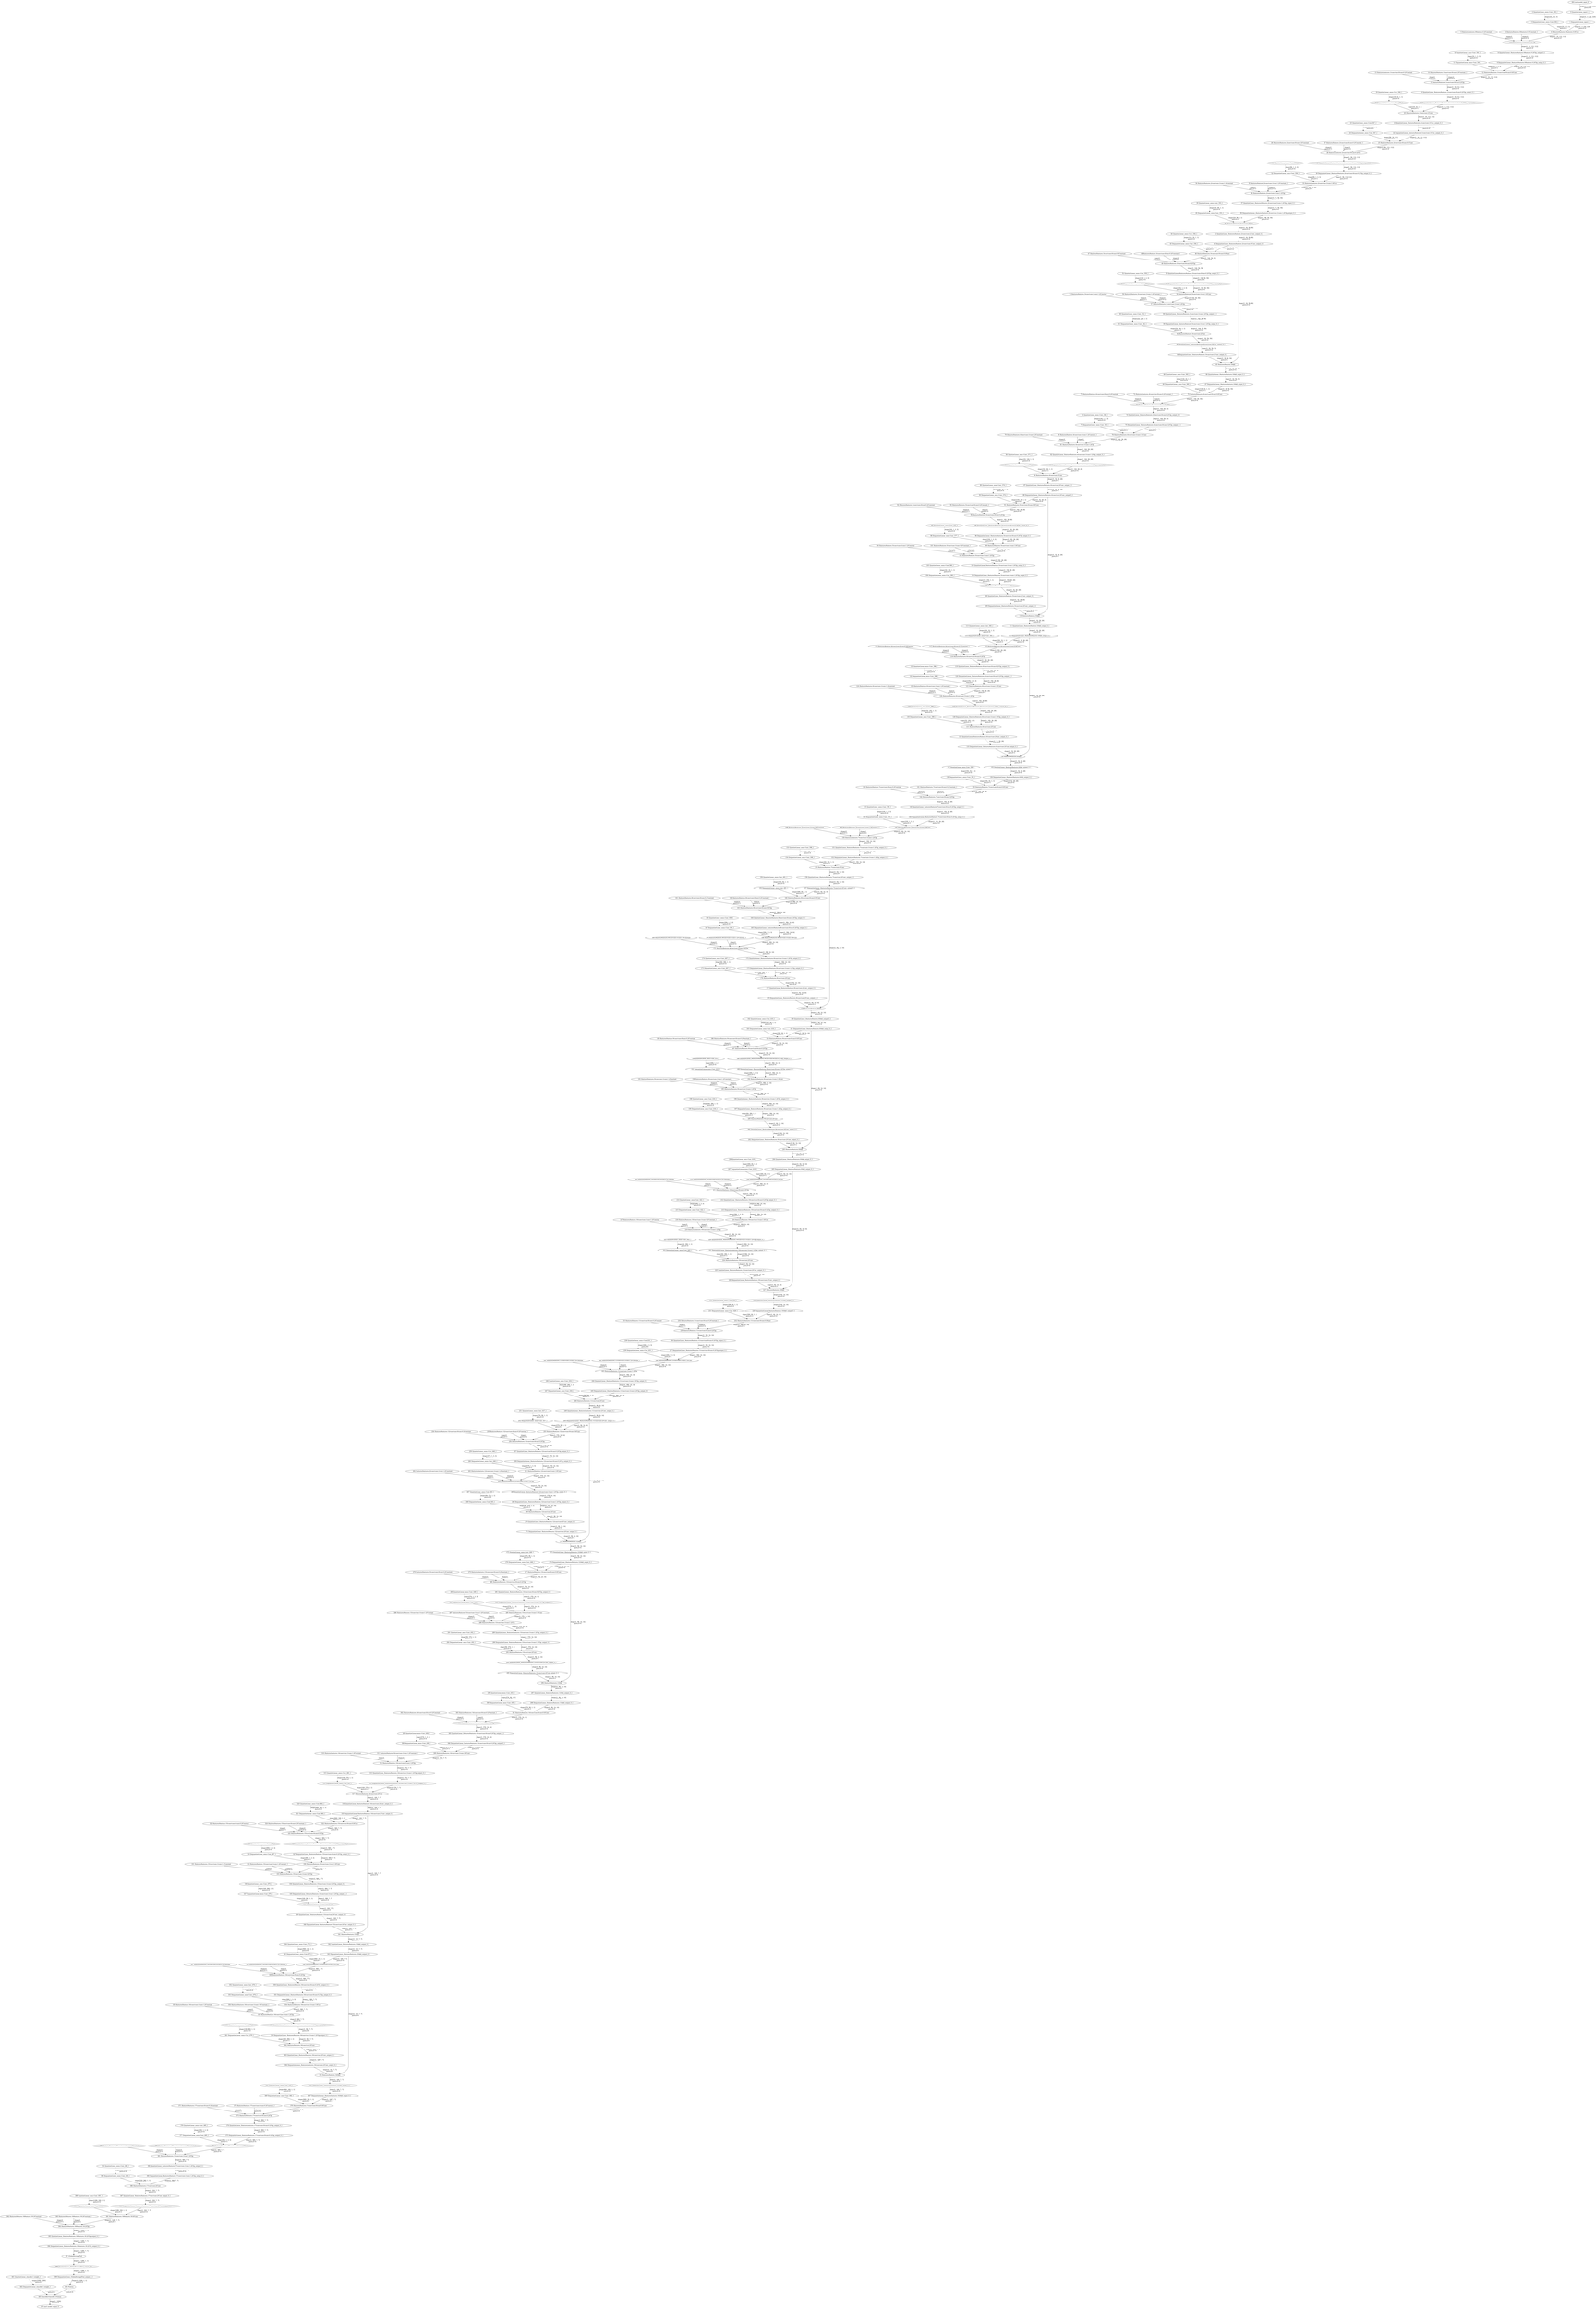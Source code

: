 strict digraph  {
"0 QuantizeLinear_input.1_1" [id=0, type=QuantizeLinear];
"1 DequantizeLinear_input.1_1" [id=1, type=DequantizeLinear];
"2 QuantizeLinear_onnx^^Conv_538_1" [id=2, label="2 QuantizeLinear_onnx::Conv_538_1", type=QuantizeLinear];
"3 DequantizeLinear_onnx^^Conv_538_1" [id=3, label="3 DequantizeLinear_onnx::Conv_538_1", type=DequantizeLinear];
"4 /features/features.0/features.0.0/Conv" [id=4, type=Conv];
"5 /features/features.0/features.0.2/Constant" [id=5, type=Constant];
"6 /features/features.0/features.0.2/Constant_1" [id=6, type=Constant];
"7 /features/features.0/features.0.2/Clip" [id=7, type=Clip];
"8 QuantizeLinear_/features/features.0/features.0.2/Clip_output_0_1" [id=8, type=QuantizeLinear];
"9 DequantizeLinear_/features/features.0/features.0.2/Clip_output_0_1" [id=9, type=DequantizeLinear];
"10 QuantizeLinear_onnx^^Conv_541_1" [id=10, label="10 QuantizeLinear_onnx::Conv_541_1", type=QuantizeLinear];
"11 DequantizeLinear_onnx^^Conv_541_1" [id=11, label="11 DequantizeLinear_onnx::Conv_541_1", type=DequantizeLinear];
"12 /features/features.1/conv/conv.0/conv.0.0/Conv" [id=12, type=Conv];
"13 /features/features.1/conv/conv.0/conv.0.2/Constant" [id=13, type=Constant];
"14 /features/features.1/conv/conv.0/conv.0.2/Constant_1" [id=14, type=Constant];
"15 /features/features.1/conv/conv.0/conv.0.2/Clip" [id=15, type=Clip];
"16 QuantizeLinear_/features/features.1/conv/conv.0/conv.0.2/Clip_output_0_1" [id=16, type=QuantizeLinear];
"17 DequantizeLinear_/features/features.1/conv/conv.0/conv.0.2/Clip_output_0_1" [id=17, type=DequantizeLinear];
"18 QuantizeLinear_onnx^^Conv_544_1" [id=18, label="18 QuantizeLinear_onnx::Conv_544_1", type=QuantizeLinear];
"19 DequantizeLinear_onnx^^Conv_544_1" [id=19, label="19 DequantizeLinear_onnx::Conv_544_1", type=DequantizeLinear];
"20 /features/features.1/conv/conv.1/Conv" [id=20, type=Conv];
"21 QuantizeLinear_/features/features.1/conv/conv.1/Conv_output_0_1" [id=21, type=QuantizeLinear];
"22 DequantizeLinear_/features/features.1/conv/conv.1/Conv_output_0_1" [id=22, type=DequantizeLinear];
"23 QuantizeLinear_onnx^^Conv_547_1" [id=23, label="23 QuantizeLinear_onnx::Conv_547_1", type=QuantizeLinear];
"24 DequantizeLinear_onnx^^Conv_547_1" [id=24, label="24 DequantizeLinear_onnx::Conv_547_1", type=DequantizeLinear];
"25 /features/features.2/conv/conv.0/conv.0.0/Conv" [id=25, type=Conv];
"26 /features/features.2/conv/conv.0/conv.0.2/Constant" [id=26, type=Constant];
"27 /features/features.2/conv/conv.0/conv.0.2/Constant_1" [id=27, type=Constant];
"28 /features/features.2/conv/conv.0/conv.0.2/Clip" [id=28, type=Clip];
"29 QuantizeLinear_/features/features.2/conv/conv.0/conv.0.2/Clip_output_0_1" [id=29, type=QuantizeLinear];
"30 DequantizeLinear_/features/features.2/conv/conv.0/conv.0.2/Clip_output_0_1" [id=30, type=DequantizeLinear];
"31 QuantizeLinear_onnx^^Conv_550_1" [id=31, label="31 QuantizeLinear_onnx::Conv_550_1", type=QuantizeLinear];
"32 DequantizeLinear_onnx^^Conv_550_1" [id=32, label="32 DequantizeLinear_onnx::Conv_550_1", type=DequantizeLinear];
"33 /features/features.2/conv/conv.1/conv.1.0/Conv" [id=33, type=Conv];
"34 /features/features.2/conv/conv.1/conv.1.2/Constant" [id=34, type=Constant];
"35 /features/features.2/conv/conv.1/conv.1.2/Constant_1" [id=35, type=Constant];
"36 /features/features.2/conv/conv.1/conv.1.2/Clip" [id=36, type=Clip];
"37 QuantizeLinear_/features/features.2/conv/conv.1/conv.1.2/Clip_output_0_1" [id=37, type=QuantizeLinear];
"38 DequantizeLinear_/features/features.2/conv/conv.1/conv.1.2/Clip_output_0_1" [id=38, type=DequantizeLinear];
"39 QuantizeLinear_onnx^^Conv_553_1" [id=39, label="39 QuantizeLinear_onnx::Conv_553_1", type=QuantizeLinear];
"40 DequantizeLinear_onnx^^Conv_553_1" [id=40, label="40 DequantizeLinear_onnx::Conv_553_1", type=DequantizeLinear];
"41 /features/features.2/conv/conv.2/Conv" [id=41, type=Conv];
"42 QuantizeLinear_/features/features.2/conv/conv.2/Conv_output_0_1" [id=42, type=QuantizeLinear];
"43 DequantizeLinear_/features/features.2/conv/conv.2/Conv_output_0_1" [id=43, type=DequantizeLinear];
"44 QuantizeLinear_onnx^^Conv_556_1" [id=44, label="44 QuantizeLinear_onnx::Conv_556_1", type=QuantizeLinear];
"45 DequantizeLinear_onnx^^Conv_556_1" [id=45, label="45 DequantizeLinear_onnx::Conv_556_1", type=DequantizeLinear];
"46 /features/features.3/conv/conv.0/conv.0.0/Conv" [id=46, type=Conv];
"47 /features/features.3/conv/conv.0/conv.0.2/Constant" [id=47, type=Constant];
"48 /features/features.3/conv/conv.0/conv.0.2/Constant_1" [id=48, type=Constant];
"49 /features/features.3/conv/conv.0/conv.0.2/Clip" [id=49, type=Clip];
"50 QuantizeLinear_/features/features.3/conv/conv.0/conv.0.2/Clip_output_0_1" [id=50, type=QuantizeLinear];
"51 DequantizeLinear_/features/features.3/conv/conv.0/conv.0.2/Clip_output_0_1" [id=51, type=DequantizeLinear];
"52 QuantizeLinear_onnx^^Conv_559_1" [id=52, label="52 QuantizeLinear_onnx::Conv_559_1", type=QuantizeLinear];
"53 DequantizeLinear_onnx^^Conv_559_1" [id=53, label="53 DequantizeLinear_onnx::Conv_559_1", type=DequantizeLinear];
"54 /features/features.3/conv/conv.1/conv.1.0/Conv" [id=54, type=Conv];
"55 /features/features.3/conv/conv.1/conv.1.2/Constant" [id=55, type=Constant];
"56 /features/features.3/conv/conv.1/conv.1.2/Constant_1" [id=56, type=Constant];
"57 /features/features.3/conv/conv.1/conv.1.2/Clip" [id=57, type=Clip];
"58 QuantizeLinear_/features/features.3/conv/conv.1/conv.1.2/Clip_output_0_1" [id=58, type=QuantizeLinear];
"59 DequantizeLinear_/features/features.3/conv/conv.1/conv.1.2/Clip_output_0_1" [id=59, type=DequantizeLinear];
"60 QuantizeLinear_onnx^^Conv_562_1" [id=60, label="60 QuantizeLinear_onnx::Conv_562_1", type=QuantizeLinear];
"61 DequantizeLinear_onnx^^Conv_562_1" [id=61, label="61 DequantizeLinear_onnx::Conv_562_1", type=DequantizeLinear];
"62 /features/features.3/conv/conv.2/Conv" [id=62, type=Conv];
"63 QuantizeLinear_/features/features.3/conv/conv.2/Conv_output_0_1" [id=63, type=QuantizeLinear];
"64 DequantizeLinear_/features/features.3/conv/conv.2/Conv_output_0_1" [id=64, type=DequantizeLinear];
"65 /features/features.3/Add" [id=65, type=Add];
"66 QuantizeLinear_/features/features.3/Add_output_0_1" [id=66, type=QuantizeLinear];
"67 DequantizeLinear_/features/features.3/Add_output_0_1" [id=67, type=DequantizeLinear];
"68 QuantizeLinear_onnx^^Conv_565_1" [id=68, label="68 QuantizeLinear_onnx::Conv_565_1", type=QuantizeLinear];
"69 DequantizeLinear_onnx^^Conv_565_1" [id=69, label="69 DequantizeLinear_onnx::Conv_565_1", type=DequantizeLinear];
"70 /features/features.4/conv/conv.0/conv.0.0/Conv" [id=70, type=Conv];
"71 /features/features.4/conv/conv.0/conv.0.2/Constant" [id=71, type=Constant];
"72 /features/features.4/conv/conv.0/conv.0.2/Constant_1" [id=72, type=Constant];
"73 /features/features.4/conv/conv.0/conv.0.2/Clip" [id=73, type=Clip];
"74 QuantizeLinear_/features/features.4/conv/conv.0/conv.0.2/Clip_output_0_1" [id=74, type=QuantizeLinear];
"75 DequantizeLinear_/features/features.4/conv/conv.0/conv.0.2/Clip_output_0_1" [id=75, type=DequantizeLinear];
"76 QuantizeLinear_onnx^^Conv_568_1" [id=76, label="76 QuantizeLinear_onnx::Conv_568_1", type=QuantizeLinear];
"77 DequantizeLinear_onnx^^Conv_568_1" [id=77, label="77 DequantizeLinear_onnx::Conv_568_1", type=DequantizeLinear];
"78 /features/features.4/conv/conv.1/conv.1.0/Conv" [id=78, type=Conv];
"79 /features/features.4/conv/conv.1/conv.1.2/Constant" [id=79, type=Constant];
"80 /features/features.4/conv/conv.1/conv.1.2/Constant_1" [id=80, type=Constant];
"81 /features/features.4/conv/conv.1/conv.1.2/Clip" [id=81, type=Clip];
"82 QuantizeLinear_/features/features.4/conv/conv.1/conv.1.2/Clip_output_0_1" [id=82, type=QuantizeLinear];
"83 DequantizeLinear_/features/features.4/conv/conv.1/conv.1.2/Clip_output_0_1" [id=83, type=DequantizeLinear];
"84 QuantizeLinear_onnx^^Conv_571_1" [id=84, label="84 QuantizeLinear_onnx::Conv_571_1", type=QuantizeLinear];
"85 DequantizeLinear_onnx^^Conv_571_1" [id=85, label="85 DequantizeLinear_onnx::Conv_571_1", type=DequantizeLinear];
"86 /features/features.4/conv/conv.2/Conv" [id=86, type=Conv];
"87 QuantizeLinear_/features/features.4/conv/conv.2/Conv_output_0_1" [id=87, type=QuantizeLinear];
"88 DequantizeLinear_/features/features.4/conv/conv.2/Conv_output_0_1" [id=88, type=DequantizeLinear];
"89 QuantizeLinear_onnx^^Conv_574_1" [id=89, label="89 QuantizeLinear_onnx::Conv_574_1", type=QuantizeLinear];
"90 DequantizeLinear_onnx^^Conv_574_1" [id=90, label="90 DequantizeLinear_onnx::Conv_574_1", type=DequantizeLinear];
"91 /features/features.5/conv/conv.0/conv.0.0/Conv" [id=91, type=Conv];
"92 /features/features.5/conv/conv.0/conv.0.2/Constant" [id=92, type=Constant];
"93 /features/features.5/conv/conv.0/conv.0.2/Constant_1" [id=93, type=Constant];
"94 /features/features.5/conv/conv.0/conv.0.2/Clip" [id=94, type=Clip];
"95 QuantizeLinear_/features/features.5/conv/conv.0/conv.0.2/Clip_output_0_1" [id=95, type=QuantizeLinear];
"96 DequantizeLinear_/features/features.5/conv/conv.0/conv.0.2/Clip_output_0_1" [id=96, type=DequantizeLinear];
"97 QuantizeLinear_onnx^^Conv_577_1" [id=97, label="97 QuantizeLinear_onnx::Conv_577_1", type=QuantizeLinear];
"98 DequantizeLinear_onnx^^Conv_577_1" [id=98, label="98 DequantizeLinear_onnx::Conv_577_1", type=DequantizeLinear];
"99 /features/features.5/conv/conv.1/conv.1.0/Conv" [id=99, type=Conv];
"100 /features/features.5/conv/conv.1/conv.1.2/Constant" [id=100, type=Constant];
"101 /features/features.5/conv/conv.1/conv.1.2/Constant_1" [id=101, type=Constant];
"102 /features/features.5/conv/conv.1/conv.1.2/Clip" [id=102, type=Clip];
"103 QuantizeLinear_/features/features.5/conv/conv.1/conv.1.2/Clip_output_0_1" [id=103, type=QuantizeLinear];
"104 DequantizeLinear_/features/features.5/conv/conv.1/conv.1.2/Clip_output_0_1" [id=104, type=DequantizeLinear];
"105 QuantizeLinear_onnx^^Conv_580_1" [id=105, label="105 QuantizeLinear_onnx::Conv_580_1", type=QuantizeLinear];
"106 DequantizeLinear_onnx^^Conv_580_1" [id=106, label="106 DequantizeLinear_onnx::Conv_580_1", type=DequantizeLinear];
"107 /features/features.5/conv/conv.2/Conv" [id=107, type=Conv];
"108 QuantizeLinear_/features/features.5/conv/conv.2/Conv_output_0_1" [id=108, type=QuantizeLinear];
"109 DequantizeLinear_/features/features.5/conv/conv.2/Conv_output_0_1" [id=109, type=DequantizeLinear];
"110 /features/features.5/Add" [id=110, type=Add];
"111 QuantizeLinear_/features/features.5/Add_output_0_1" [id=111, type=QuantizeLinear];
"112 DequantizeLinear_/features/features.5/Add_output_0_1" [id=112, type=DequantizeLinear];
"113 QuantizeLinear_onnx^^Conv_583_1" [id=113, label="113 QuantizeLinear_onnx::Conv_583_1", type=QuantizeLinear];
"114 DequantizeLinear_onnx^^Conv_583_1" [id=114, label="114 DequantizeLinear_onnx::Conv_583_1", type=DequantizeLinear];
"115 /features/features.6/conv/conv.0/conv.0.0/Conv" [id=115, type=Conv];
"116 /features/features.6/conv/conv.0/conv.0.2/Constant" [id=116, type=Constant];
"117 /features/features.6/conv/conv.0/conv.0.2/Constant_1" [id=117, type=Constant];
"118 /features/features.6/conv/conv.0/conv.0.2/Clip" [id=118, type=Clip];
"119 QuantizeLinear_/features/features.6/conv/conv.0/conv.0.2/Clip_output_0_1" [id=119, type=QuantizeLinear];
"120 DequantizeLinear_/features/features.6/conv/conv.0/conv.0.2/Clip_output_0_1" [id=120, type=DequantizeLinear];
"121 QuantizeLinear_onnx^^Conv_586_1" [id=121, label="121 QuantizeLinear_onnx::Conv_586_1", type=QuantizeLinear];
"122 DequantizeLinear_onnx^^Conv_586_1" [id=122, label="122 DequantizeLinear_onnx::Conv_586_1", type=DequantizeLinear];
"123 /features/features.6/conv/conv.1/conv.1.0/Conv" [id=123, type=Conv];
"124 /features/features.6/conv/conv.1/conv.1.2/Constant" [id=124, type=Constant];
"125 /features/features.6/conv/conv.1/conv.1.2/Constant_1" [id=125, type=Constant];
"126 /features/features.6/conv/conv.1/conv.1.2/Clip" [id=126, type=Clip];
"127 QuantizeLinear_/features/features.6/conv/conv.1/conv.1.2/Clip_output_0_1" [id=127, type=QuantizeLinear];
"128 DequantizeLinear_/features/features.6/conv/conv.1/conv.1.2/Clip_output_0_1" [id=128, type=DequantizeLinear];
"129 QuantizeLinear_onnx^^Conv_589_1" [id=129, label="129 QuantizeLinear_onnx::Conv_589_1", type=QuantizeLinear];
"130 DequantizeLinear_onnx^^Conv_589_1" [id=130, label="130 DequantizeLinear_onnx::Conv_589_1", type=DequantizeLinear];
"131 /features/features.6/conv/conv.2/Conv" [id=131, type=Conv];
"132 QuantizeLinear_/features/features.6/conv/conv.2/Conv_output_0_1" [id=132, type=QuantizeLinear];
"133 DequantizeLinear_/features/features.6/conv/conv.2/Conv_output_0_1" [id=133, type=DequantizeLinear];
"134 /features/features.6/Add" [id=134, type=Add];
"135 QuantizeLinear_/features/features.6/Add_output_0_1" [id=135, type=QuantizeLinear];
"136 DequantizeLinear_/features/features.6/Add_output_0_1" [id=136, type=DequantizeLinear];
"137 QuantizeLinear_onnx^^Conv_592_1" [id=137, label="137 QuantizeLinear_onnx::Conv_592_1", type=QuantizeLinear];
"138 DequantizeLinear_onnx^^Conv_592_1" [id=138, label="138 DequantizeLinear_onnx::Conv_592_1", type=DequantizeLinear];
"139 /features/features.7/conv/conv.0/conv.0.0/Conv" [id=139, type=Conv];
"140 /features/features.7/conv/conv.0/conv.0.2/Constant" [id=140, type=Constant];
"141 /features/features.7/conv/conv.0/conv.0.2/Constant_1" [id=141, type=Constant];
"142 /features/features.7/conv/conv.0/conv.0.2/Clip" [id=142, type=Clip];
"143 QuantizeLinear_/features/features.7/conv/conv.0/conv.0.2/Clip_output_0_1" [id=143, type=QuantizeLinear];
"144 DequantizeLinear_/features/features.7/conv/conv.0/conv.0.2/Clip_output_0_1" [id=144, type=DequantizeLinear];
"145 QuantizeLinear_onnx^^Conv_595_1" [id=145, label="145 QuantizeLinear_onnx::Conv_595_1", type=QuantizeLinear];
"146 DequantizeLinear_onnx^^Conv_595_1" [id=146, label="146 DequantizeLinear_onnx::Conv_595_1", type=DequantizeLinear];
"147 /features/features.7/conv/conv.1/conv.1.0/Conv" [id=147, type=Conv];
"148 /features/features.7/conv/conv.1/conv.1.2/Constant" [id=148, type=Constant];
"149 /features/features.7/conv/conv.1/conv.1.2/Constant_1" [id=149, type=Constant];
"150 /features/features.7/conv/conv.1/conv.1.2/Clip" [id=150, type=Clip];
"151 QuantizeLinear_/features/features.7/conv/conv.1/conv.1.2/Clip_output_0_1" [id=151, type=QuantizeLinear];
"152 DequantizeLinear_/features/features.7/conv/conv.1/conv.1.2/Clip_output_0_1" [id=152, type=DequantizeLinear];
"153 QuantizeLinear_onnx^^Conv_598_1" [id=153, label="153 QuantizeLinear_onnx::Conv_598_1", type=QuantizeLinear];
"154 DequantizeLinear_onnx^^Conv_598_1" [id=154, label="154 DequantizeLinear_onnx::Conv_598_1", type=DequantizeLinear];
"155 /features/features.7/conv/conv.2/Conv" [id=155, type=Conv];
"156 QuantizeLinear_/features/features.7/conv/conv.2/Conv_output_0_1" [id=156, type=QuantizeLinear];
"157 DequantizeLinear_/features/features.7/conv/conv.2/Conv_output_0_1" [id=157, type=DequantizeLinear];
"158 QuantizeLinear_onnx^^Conv_601_1" [id=158, label="158 QuantizeLinear_onnx::Conv_601_1", type=QuantizeLinear];
"159 DequantizeLinear_onnx^^Conv_601_1" [id=159, label="159 DequantizeLinear_onnx::Conv_601_1", type=DequantizeLinear];
"160 /features/features.8/conv/conv.0/conv.0.0/Conv" [id=160, type=Conv];
"161 /features/features.8/conv/conv.0/conv.0.2/Constant" [id=161, type=Constant];
"162 /features/features.8/conv/conv.0/conv.0.2/Constant_1" [id=162, type=Constant];
"163 /features/features.8/conv/conv.0/conv.0.2/Clip" [id=163, type=Clip];
"164 QuantizeLinear_/features/features.8/conv/conv.0/conv.0.2/Clip_output_0_1" [id=164, type=QuantizeLinear];
"165 DequantizeLinear_/features/features.8/conv/conv.0/conv.0.2/Clip_output_0_1" [id=165, type=DequantizeLinear];
"166 QuantizeLinear_onnx^^Conv_604_1" [id=166, label="166 QuantizeLinear_onnx::Conv_604_1", type=QuantizeLinear];
"167 DequantizeLinear_onnx^^Conv_604_1" [id=167, label="167 DequantizeLinear_onnx::Conv_604_1", type=DequantizeLinear];
"168 /features/features.8/conv/conv.1/conv.1.0/Conv" [id=168, type=Conv];
"169 /features/features.8/conv/conv.1/conv.1.2/Constant" [id=169, type=Constant];
"170 /features/features.8/conv/conv.1/conv.1.2/Constant_1" [id=170, type=Constant];
"171 /features/features.8/conv/conv.1/conv.1.2/Clip" [id=171, type=Clip];
"172 QuantizeLinear_/features/features.8/conv/conv.1/conv.1.2/Clip_output_0_1" [id=172, type=QuantizeLinear];
"173 DequantizeLinear_/features/features.8/conv/conv.1/conv.1.2/Clip_output_0_1" [id=173, type=DequantizeLinear];
"174 QuantizeLinear_onnx^^Conv_607_1" [id=174, label="174 QuantizeLinear_onnx::Conv_607_1", type=QuantizeLinear];
"175 DequantizeLinear_onnx^^Conv_607_1" [id=175, label="175 DequantizeLinear_onnx::Conv_607_1", type=DequantizeLinear];
"176 /features/features.8/conv/conv.2/Conv" [id=176, type=Conv];
"177 QuantizeLinear_/features/features.8/conv/conv.2/Conv_output_0_1" [id=177, type=QuantizeLinear];
"178 DequantizeLinear_/features/features.8/conv/conv.2/Conv_output_0_1" [id=178, type=DequantizeLinear];
"179 /features/features.8/Add" [id=179, type=Add];
"180 QuantizeLinear_/features/features.8/Add_output_0_1" [id=180, type=QuantizeLinear];
"181 DequantizeLinear_/features/features.8/Add_output_0_1" [id=181, type=DequantizeLinear];
"182 QuantizeLinear_onnx^^Conv_610_1" [id=182, label="182 QuantizeLinear_onnx::Conv_610_1", type=QuantizeLinear];
"183 DequantizeLinear_onnx^^Conv_610_1" [id=183, label="183 DequantizeLinear_onnx::Conv_610_1", type=DequantizeLinear];
"184 /features/features.9/conv/conv.0/conv.0.0/Conv" [id=184, type=Conv];
"185 /features/features.9/conv/conv.0/conv.0.2/Constant" [id=185, type=Constant];
"186 /features/features.9/conv/conv.0/conv.0.2/Constant_1" [id=186, type=Constant];
"187 /features/features.9/conv/conv.0/conv.0.2/Clip" [id=187, type=Clip];
"188 QuantizeLinear_/features/features.9/conv/conv.0/conv.0.2/Clip_output_0_1" [id=188, type=QuantizeLinear];
"189 DequantizeLinear_/features/features.9/conv/conv.0/conv.0.2/Clip_output_0_1" [id=189, type=DequantizeLinear];
"190 QuantizeLinear_onnx^^Conv_613_1" [id=190, label="190 QuantizeLinear_onnx::Conv_613_1", type=QuantizeLinear];
"191 DequantizeLinear_onnx^^Conv_613_1" [id=191, label="191 DequantizeLinear_onnx::Conv_613_1", type=DequantizeLinear];
"192 /features/features.9/conv/conv.1/conv.1.0/Conv" [id=192, type=Conv];
"193 /features/features.9/conv/conv.1/conv.1.2/Constant" [id=193, type=Constant];
"194 /features/features.9/conv/conv.1/conv.1.2/Constant_1" [id=194, type=Constant];
"195 /features/features.9/conv/conv.1/conv.1.2/Clip" [id=195, type=Clip];
"196 QuantizeLinear_/features/features.9/conv/conv.1/conv.1.2/Clip_output_0_1" [id=196, type=QuantizeLinear];
"197 DequantizeLinear_/features/features.9/conv/conv.1/conv.1.2/Clip_output_0_1" [id=197, type=DequantizeLinear];
"198 QuantizeLinear_onnx^^Conv_616_1" [id=198, label="198 QuantizeLinear_onnx::Conv_616_1", type=QuantizeLinear];
"199 DequantizeLinear_onnx^^Conv_616_1" [id=199, label="199 DequantizeLinear_onnx::Conv_616_1", type=DequantizeLinear];
"200 /features/features.9/conv/conv.2/Conv" [id=200, type=Conv];
"201 QuantizeLinear_/features/features.9/conv/conv.2/Conv_output_0_1" [id=201, type=QuantizeLinear];
"202 DequantizeLinear_/features/features.9/conv/conv.2/Conv_output_0_1" [id=202, type=DequantizeLinear];
"203 /features/features.9/Add" [id=203, type=Add];
"204 QuantizeLinear_/features/features.9/Add_output_0_1" [id=204, type=QuantizeLinear];
"205 DequantizeLinear_/features/features.9/Add_output_0_1" [id=205, type=DequantizeLinear];
"206 QuantizeLinear_onnx^^Conv_619_1" [id=206, label="206 QuantizeLinear_onnx::Conv_619_1", type=QuantizeLinear];
"207 DequantizeLinear_onnx^^Conv_619_1" [id=207, label="207 DequantizeLinear_onnx::Conv_619_1", type=DequantizeLinear];
"208 /features/features.10/conv/conv.0/conv.0.0/Conv" [id=208, type=Conv];
"209 /features/features.10/conv/conv.0/conv.0.2/Constant" [id=209, type=Constant];
"210 /features/features.10/conv/conv.0/conv.0.2/Constant_1" [id=210, type=Constant];
"211 /features/features.10/conv/conv.0/conv.0.2/Clip" [id=211, type=Clip];
"212 QuantizeLinear_/features/features.10/conv/conv.0/conv.0.2/Clip_output_0_1" [id=212, type=QuantizeLinear];
"213 DequantizeLinear_/features/features.10/conv/conv.0/conv.0.2/Clip_output_0_1" [id=213, type=DequantizeLinear];
"214 QuantizeLinear_onnx^^Conv_622_1" [id=214, label="214 QuantizeLinear_onnx::Conv_622_1", type=QuantizeLinear];
"215 DequantizeLinear_onnx^^Conv_622_1" [id=215, label="215 DequantizeLinear_onnx::Conv_622_1", type=DequantizeLinear];
"216 /features/features.10/conv/conv.1/conv.1.0/Conv" [id=216, type=Conv];
"217 /features/features.10/conv/conv.1/conv.1.2/Constant" [id=217, type=Constant];
"218 /features/features.10/conv/conv.1/conv.1.2/Constant_1" [id=218, type=Constant];
"219 /features/features.10/conv/conv.1/conv.1.2/Clip" [id=219, type=Clip];
"220 QuantizeLinear_/features/features.10/conv/conv.1/conv.1.2/Clip_output_0_1" [id=220, type=QuantizeLinear];
"221 DequantizeLinear_/features/features.10/conv/conv.1/conv.1.2/Clip_output_0_1" [id=221, type=DequantizeLinear];
"222 QuantizeLinear_onnx^^Conv_625_1" [id=222, label="222 QuantizeLinear_onnx::Conv_625_1", type=QuantizeLinear];
"223 DequantizeLinear_onnx^^Conv_625_1" [id=223, label="223 DequantizeLinear_onnx::Conv_625_1", type=DequantizeLinear];
"224 /features/features.10/conv/conv.2/Conv" [id=224, type=Conv];
"225 QuantizeLinear_/features/features.10/conv/conv.2/Conv_output_0_1" [id=225, type=QuantizeLinear];
"226 DequantizeLinear_/features/features.10/conv/conv.2/Conv_output_0_1" [id=226, type=DequantizeLinear];
"227 /features/features.10/Add" [id=227, type=Add];
"228 QuantizeLinear_/features/features.10/Add_output_0_1" [id=228, type=QuantizeLinear];
"229 DequantizeLinear_/features/features.10/Add_output_0_1" [id=229, type=DequantizeLinear];
"230 QuantizeLinear_onnx^^Conv_628_1" [id=230, label="230 QuantizeLinear_onnx::Conv_628_1", type=QuantizeLinear];
"231 DequantizeLinear_onnx^^Conv_628_1" [id=231, label="231 DequantizeLinear_onnx::Conv_628_1", type=DequantizeLinear];
"232 /features/features.11/conv/conv.0/conv.0.0/Conv" [id=232, type=Conv];
"233 /features/features.11/conv/conv.0/conv.0.2/Constant" [id=233, type=Constant];
"234 /features/features.11/conv/conv.0/conv.0.2/Constant_1" [id=234, type=Constant];
"235 /features/features.11/conv/conv.0/conv.0.2/Clip" [id=235, type=Clip];
"236 QuantizeLinear_/features/features.11/conv/conv.0/conv.0.2/Clip_output_0_1" [id=236, type=QuantizeLinear];
"237 DequantizeLinear_/features/features.11/conv/conv.0/conv.0.2/Clip_output_0_1" [id=237, type=DequantizeLinear];
"238 QuantizeLinear_onnx^^Conv_631_1" [id=238, label="238 QuantizeLinear_onnx::Conv_631_1", type=QuantizeLinear];
"239 DequantizeLinear_onnx^^Conv_631_1" [id=239, label="239 DequantizeLinear_onnx::Conv_631_1", type=DequantizeLinear];
"240 /features/features.11/conv/conv.1/conv.1.0/Conv" [id=240, type=Conv];
"241 /features/features.11/conv/conv.1/conv.1.2/Constant" [id=241, type=Constant];
"242 /features/features.11/conv/conv.1/conv.1.2/Constant_1" [id=242, type=Constant];
"243 /features/features.11/conv/conv.1/conv.1.2/Clip" [id=243, type=Clip];
"244 QuantizeLinear_/features/features.11/conv/conv.1/conv.1.2/Clip_output_0_1" [id=244, type=QuantizeLinear];
"245 DequantizeLinear_/features/features.11/conv/conv.1/conv.1.2/Clip_output_0_1" [id=245, type=DequantizeLinear];
"246 QuantizeLinear_onnx^^Conv_634_1" [id=246, label="246 QuantizeLinear_onnx::Conv_634_1", type=QuantizeLinear];
"247 DequantizeLinear_onnx^^Conv_634_1" [id=247, label="247 DequantizeLinear_onnx::Conv_634_1", type=DequantizeLinear];
"248 /features/features.11/conv/conv.2/Conv" [id=248, type=Conv];
"249 QuantizeLinear_/features/features.11/conv/conv.2/Conv_output_0_1" [id=249, type=QuantizeLinear];
"250 DequantizeLinear_/features/features.11/conv/conv.2/Conv_output_0_1" [id=250, type=DequantizeLinear];
"251 QuantizeLinear_onnx^^Conv_637_1" [id=251, label="251 QuantizeLinear_onnx::Conv_637_1", type=QuantizeLinear];
"252 DequantizeLinear_onnx^^Conv_637_1" [id=252, label="252 DequantizeLinear_onnx::Conv_637_1", type=DequantizeLinear];
"253 /features/features.12/conv/conv.0/conv.0.0/Conv" [id=253, type=Conv];
"254 /features/features.12/conv/conv.0/conv.0.2/Constant" [id=254, type=Constant];
"255 /features/features.12/conv/conv.0/conv.0.2/Constant_1" [id=255, type=Constant];
"256 /features/features.12/conv/conv.0/conv.0.2/Clip" [id=256, type=Clip];
"257 QuantizeLinear_/features/features.12/conv/conv.0/conv.0.2/Clip_output_0_1" [id=257, type=QuantizeLinear];
"258 DequantizeLinear_/features/features.12/conv/conv.0/conv.0.2/Clip_output_0_1" [id=258, type=DequantizeLinear];
"259 QuantizeLinear_onnx^^Conv_640_1" [id=259, label="259 QuantizeLinear_onnx::Conv_640_1", type=QuantizeLinear];
"260 DequantizeLinear_onnx^^Conv_640_1" [id=260, label="260 DequantizeLinear_onnx::Conv_640_1", type=DequantizeLinear];
"261 /features/features.12/conv/conv.1/conv.1.0/Conv" [id=261, type=Conv];
"262 /features/features.12/conv/conv.1/conv.1.2/Constant" [id=262, type=Constant];
"263 /features/features.12/conv/conv.1/conv.1.2/Constant_1" [id=263, type=Constant];
"264 /features/features.12/conv/conv.1/conv.1.2/Clip" [id=264, type=Clip];
"265 QuantizeLinear_/features/features.12/conv/conv.1/conv.1.2/Clip_output_0_1" [id=265, type=QuantizeLinear];
"266 DequantizeLinear_/features/features.12/conv/conv.1/conv.1.2/Clip_output_0_1" [id=266, type=DequantizeLinear];
"267 QuantizeLinear_onnx^^Conv_643_1" [id=267, label="267 QuantizeLinear_onnx::Conv_643_1", type=QuantizeLinear];
"268 DequantizeLinear_onnx^^Conv_643_1" [id=268, label="268 DequantizeLinear_onnx::Conv_643_1", type=DequantizeLinear];
"269 /features/features.12/conv/conv.2/Conv" [id=269, type=Conv];
"270 QuantizeLinear_/features/features.12/conv/conv.2/Conv_output_0_1" [id=270, type=QuantizeLinear];
"271 DequantizeLinear_/features/features.12/conv/conv.2/Conv_output_0_1" [id=271, type=DequantizeLinear];
"272 /features/features.12/Add" [id=272, type=Add];
"273 QuantizeLinear_/features/features.12/Add_output_0_1" [id=273, type=QuantizeLinear];
"274 DequantizeLinear_/features/features.12/Add_output_0_1" [id=274, type=DequantizeLinear];
"275 QuantizeLinear_onnx^^Conv_646_1" [id=275, label="275 QuantizeLinear_onnx::Conv_646_1", type=QuantizeLinear];
"276 DequantizeLinear_onnx^^Conv_646_1" [id=276, label="276 DequantizeLinear_onnx::Conv_646_1", type=DequantizeLinear];
"277 /features/features.13/conv/conv.0/conv.0.0/Conv" [id=277, type=Conv];
"278 /features/features.13/conv/conv.0/conv.0.2/Constant" [id=278, type=Constant];
"279 /features/features.13/conv/conv.0/conv.0.2/Constant_1" [id=279, type=Constant];
"280 /features/features.13/conv/conv.0/conv.0.2/Clip" [id=280, type=Clip];
"281 QuantizeLinear_/features/features.13/conv/conv.0/conv.0.2/Clip_output_0_1" [id=281, type=QuantizeLinear];
"282 DequantizeLinear_/features/features.13/conv/conv.0/conv.0.2/Clip_output_0_1" [id=282, type=DequantizeLinear];
"283 QuantizeLinear_onnx^^Conv_649_1" [id=283, label="283 QuantizeLinear_onnx::Conv_649_1", type=QuantizeLinear];
"284 DequantizeLinear_onnx^^Conv_649_1" [id=284, label="284 DequantizeLinear_onnx::Conv_649_1", type=DequantizeLinear];
"285 /features/features.13/conv/conv.1/conv.1.0/Conv" [id=285, type=Conv];
"286 /features/features.13/conv/conv.1/conv.1.2/Constant" [id=286, type=Constant];
"287 /features/features.13/conv/conv.1/conv.1.2/Constant_1" [id=287, type=Constant];
"288 /features/features.13/conv/conv.1/conv.1.2/Clip" [id=288, type=Clip];
"289 QuantizeLinear_/features/features.13/conv/conv.1/conv.1.2/Clip_output_0_1" [id=289, type=QuantizeLinear];
"290 DequantizeLinear_/features/features.13/conv/conv.1/conv.1.2/Clip_output_0_1" [id=290, type=DequantizeLinear];
"291 QuantizeLinear_onnx^^Conv_652_1" [id=291, label="291 QuantizeLinear_onnx::Conv_652_1", type=QuantizeLinear];
"292 DequantizeLinear_onnx^^Conv_652_1" [id=292, label="292 DequantizeLinear_onnx::Conv_652_1", type=DequantizeLinear];
"293 /features/features.13/conv/conv.2/Conv" [id=293, type=Conv];
"294 QuantizeLinear_/features/features.13/conv/conv.2/Conv_output_0_1" [id=294, type=QuantizeLinear];
"295 DequantizeLinear_/features/features.13/conv/conv.2/Conv_output_0_1" [id=295, type=DequantizeLinear];
"296 /features/features.13/Add" [id=296, type=Add];
"297 QuantizeLinear_/features/features.13/Add_output_0_1" [id=297, type=QuantizeLinear];
"298 DequantizeLinear_/features/features.13/Add_output_0_1" [id=298, type=DequantizeLinear];
"299 QuantizeLinear_onnx^^Conv_655_1" [id=299, label="299 QuantizeLinear_onnx::Conv_655_1", type=QuantizeLinear];
"300 DequantizeLinear_onnx^^Conv_655_1" [id=300, label="300 DequantizeLinear_onnx::Conv_655_1", type=DequantizeLinear];
"301 /features/features.14/conv/conv.0/conv.0.0/Conv" [id=301, type=Conv];
"302 /features/features.14/conv/conv.0/conv.0.2/Constant" [id=302, type=Constant];
"303 /features/features.14/conv/conv.0/conv.0.2/Constant_1" [id=303, type=Constant];
"304 /features/features.14/conv/conv.0/conv.0.2/Clip" [id=304, type=Clip];
"305 QuantizeLinear_/features/features.14/conv/conv.0/conv.0.2/Clip_output_0_1" [id=305, type=QuantizeLinear];
"306 DequantizeLinear_/features/features.14/conv/conv.0/conv.0.2/Clip_output_0_1" [id=306, type=DequantizeLinear];
"307 QuantizeLinear_onnx^^Conv_658_1" [id=307, label="307 QuantizeLinear_onnx::Conv_658_1", type=QuantizeLinear];
"308 DequantizeLinear_onnx^^Conv_658_1" [id=308, label="308 DequantizeLinear_onnx::Conv_658_1", type=DequantizeLinear];
"309 /features/features.14/conv/conv.1/conv.1.0/Conv" [id=309, type=Conv];
"310 /features/features.14/conv/conv.1/conv.1.2/Constant" [id=310, type=Constant];
"311 /features/features.14/conv/conv.1/conv.1.2/Constant_1" [id=311, type=Constant];
"312 /features/features.14/conv/conv.1/conv.1.2/Clip" [id=312, type=Clip];
"313 QuantizeLinear_/features/features.14/conv/conv.1/conv.1.2/Clip_output_0_1" [id=313, type=QuantizeLinear];
"314 DequantizeLinear_/features/features.14/conv/conv.1/conv.1.2/Clip_output_0_1" [id=314, type=DequantizeLinear];
"315 QuantizeLinear_onnx^^Conv_661_1" [id=315, label="315 QuantizeLinear_onnx::Conv_661_1", type=QuantizeLinear];
"316 DequantizeLinear_onnx^^Conv_661_1" [id=316, label="316 DequantizeLinear_onnx::Conv_661_1", type=DequantizeLinear];
"317 /features/features.14/conv/conv.2/Conv" [id=317, type=Conv];
"318 QuantizeLinear_/features/features.14/conv/conv.2/Conv_output_0_1" [id=318, type=QuantizeLinear];
"319 DequantizeLinear_/features/features.14/conv/conv.2/Conv_output_0_1" [id=319, type=DequantizeLinear];
"320 QuantizeLinear_onnx^^Conv_664_1" [id=320, label="320 QuantizeLinear_onnx::Conv_664_1", type=QuantizeLinear];
"321 DequantizeLinear_onnx^^Conv_664_1" [id=321, label="321 DequantizeLinear_onnx::Conv_664_1", type=DequantizeLinear];
"322 /features/features.15/conv/conv.0/conv.0.0/Conv" [id=322, type=Conv];
"323 /features/features.15/conv/conv.0/conv.0.2/Constant" [id=323, type=Constant];
"324 /features/features.15/conv/conv.0/conv.0.2/Constant_1" [id=324, type=Constant];
"325 /features/features.15/conv/conv.0/conv.0.2/Clip" [id=325, type=Clip];
"326 QuantizeLinear_/features/features.15/conv/conv.0/conv.0.2/Clip_output_0_1" [id=326, type=QuantizeLinear];
"327 DequantizeLinear_/features/features.15/conv/conv.0/conv.0.2/Clip_output_0_1" [id=327, type=DequantizeLinear];
"328 QuantizeLinear_onnx^^Conv_667_1" [id=328, label="328 QuantizeLinear_onnx::Conv_667_1", type=QuantizeLinear];
"329 DequantizeLinear_onnx^^Conv_667_1" [id=329, label="329 DequantizeLinear_onnx::Conv_667_1", type=DequantizeLinear];
"330 /features/features.15/conv/conv.1/conv.1.0/Conv" [id=330, type=Conv];
"331 /features/features.15/conv/conv.1/conv.1.2/Constant" [id=331, type=Constant];
"332 /features/features.15/conv/conv.1/conv.1.2/Constant_1" [id=332, type=Constant];
"333 /features/features.15/conv/conv.1/conv.1.2/Clip" [id=333, type=Clip];
"334 QuantizeLinear_/features/features.15/conv/conv.1/conv.1.2/Clip_output_0_1" [id=334, type=QuantizeLinear];
"335 DequantizeLinear_/features/features.15/conv/conv.1/conv.1.2/Clip_output_0_1" [id=335, type=DequantizeLinear];
"336 QuantizeLinear_onnx^^Conv_670_1" [id=336, label="336 QuantizeLinear_onnx::Conv_670_1", type=QuantizeLinear];
"337 DequantizeLinear_onnx^^Conv_670_1" [id=337, label="337 DequantizeLinear_onnx::Conv_670_1", type=DequantizeLinear];
"338 /features/features.15/conv/conv.2/Conv" [id=338, type=Conv];
"339 QuantizeLinear_/features/features.15/conv/conv.2/Conv_output_0_1" [id=339, type=QuantizeLinear];
"340 DequantizeLinear_/features/features.15/conv/conv.2/Conv_output_0_1" [id=340, type=DequantizeLinear];
"341 /features/features.15/Add" [id=341, type=Add];
"342 QuantizeLinear_/features/features.15/Add_output_0_1" [id=342, type=QuantizeLinear];
"343 DequantizeLinear_/features/features.15/Add_output_0_1" [id=343, type=DequantizeLinear];
"344 QuantizeLinear_onnx^^Conv_673_1" [id=344, label="344 QuantizeLinear_onnx::Conv_673_1", type=QuantizeLinear];
"345 DequantizeLinear_onnx^^Conv_673_1" [id=345, label="345 DequantizeLinear_onnx::Conv_673_1", type=DequantizeLinear];
"346 /features/features.16/conv/conv.0/conv.0.0/Conv" [id=346, type=Conv];
"347 /features/features.16/conv/conv.0/conv.0.2/Constant" [id=347, type=Constant];
"348 /features/features.16/conv/conv.0/conv.0.2/Constant_1" [id=348, type=Constant];
"349 /features/features.16/conv/conv.0/conv.0.2/Clip" [id=349, type=Clip];
"350 QuantizeLinear_/features/features.16/conv/conv.0/conv.0.2/Clip_output_0_1" [id=350, type=QuantizeLinear];
"351 DequantizeLinear_/features/features.16/conv/conv.0/conv.0.2/Clip_output_0_1" [id=351, type=DequantizeLinear];
"352 QuantizeLinear_onnx^^Conv_676_1" [id=352, label="352 QuantizeLinear_onnx::Conv_676_1", type=QuantizeLinear];
"353 DequantizeLinear_onnx^^Conv_676_1" [id=353, label="353 DequantizeLinear_onnx::Conv_676_1", type=DequantizeLinear];
"354 /features/features.16/conv/conv.1/conv.1.0/Conv" [id=354, type=Conv];
"355 /features/features.16/conv/conv.1/conv.1.2/Constant" [id=355, type=Constant];
"356 /features/features.16/conv/conv.1/conv.1.2/Constant_1" [id=356, type=Constant];
"357 /features/features.16/conv/conv.1/conv.1.2/Clip" [id=357, type=Clip];
"358 QuantizeLinear_/features/features.16/conv/conv.1/conv.1.2/Clip_output_0_1" [id=358, type=QuantizeLinear];
"359 DequantizeLinear_/features/features.16/conv/conv.1/conv.1.2/Clip_output_0_1" [id=359, type=DequantizeLinear];
"360 QuantizeLinear_onnx^^Conv_679_1" [id=360, label="360 QuantizeLinear_onnx::Conv_679_1", type=QuantizeLinear];
"361 DequantizeLinear_onnx^^Conv_679_1" [id=361, label="361 DequantizeLinear_onnx::Conv_679_1", type=DequantizeLinear];
"362 /features/features.16/conv/conv.2/Conv" [id=362, type=Conv];
"363 QuantizeLinear_/features/features.16/conv/conv.2/Conv_output_0_1" [id=363, type=QuantizeLinear];
"364 DequantizeLinear_/features/features.16/conv/conv.2/Conv_output_0_1" [id=364, type=DequantizeLinear];
"365 /features/features.16/Add" [id=365, type=Add];
"366 QuantizeLinear_/features/features.16/Add_output_0_1" [id=366, type=QuantizeLinear];
"367 DequantizeLinear_/features/features.16/Add_output_0_1" [id=367, type=DequantizeLinear];
"368 QuantizeLinear_onnx^^Conv_682_1" [id=368, label="368 QuantizeLinear_onnx::Conv_682_1", type=QuantizeLinear];
"369 DequantizeLinear_onnx^^Conv_682_1" [id=369, label="369 DequantizeLinear_onnx::Conv_682_1", type=DequantizeLinear];
"370 /features/features.17/conv/conv.0/conv.0.0/Conv" [id=370, type=Conv];
"371 /features/features.17/conv/conv.0/conv.0.2/Constant" [id=371, type=Constant];
"372 /features/features.17/conv/conv.0/conv.0.2/Constant_1" [id=372, type=Constant];
"373 /features/features.17/conv/conv.0/conv.0.2/Clip" [id=373, type=Clip];
"374 QuantizeLinear_/features/features.17/conv/conv.0/conv.0.2/Clip_output_0_1" [id=374, type=QuantizeLinear];
"375 DequantizeLinear_/features/features.17/conv/conv.0/conv.0.2/Clip_output_0_1" [id=375, type=DequantizeLinear];
"376 QuantizeLinear_onnx^^Conv_685_1" [id=376, label="376 QuantizeLinear_onnx::Conv_685_1", type=QuantizeLinear];
"377 DequantizeLinear_onnx^^Conv_685_1" [id=377, label="377 DequantizeLinear_onnx::Conv_685_1", type=DequantizeLinear];
"378 /features/features.17/conv/conv.1/conv.1.0/Conv" [id=378, type=Conv];
"379 /features/features.17/conv/conv.1/conv.1.2/Constant" [id=379, type=Constant];
"380 /features/features.17/conv/conv.1/conv.1.2/Constant_1" [id=380, type=Constant];
"381 /features/features.17/conv/conv.1/conv.1.2/Clip" [id=381, type=Clip];
"382 QuantizeLinear_/features/features.17/conv/conv.1/conv.1.2/Clip_output_0_1" [id=382, type=QuantizeLinear];
"383 DequantizeLinear_/features/features.17/conv/conv.1/conv.1.2/Clip_output_0_1" [id=383, type=DequantizeLinear];
"384 QuantizeLinear_onnx^^Conv_688_1" [id=384, label="384 QuantizeLinear_onnx::Conv_688_1", type=QuantizeLinear];
"385 DequantizeLinear_onnx^^Conv_688_1" [id=385, label="385 DequantizeLinear_onnx::Conv_688_1", type=DequantizeLinear];
"386 /features/features.17/conv/conv.2/Conv" [id=386, type=Conv];
"387 QuantizeLinear_/features/features.17/conv/conv.2/Conv_output_0_1" [id=387, type=QuantizeLinear];
"388 DequantizeLinear_/features/features.17/conv/conv.2/Conv_output_0_1" [id=388, type=DequantizeLinear];
"389 QuantizeLinear_onnx^^Conv_691_1" [id=389, label="389 QuantizeLinear_onnx::Conv_691_1", type=QuantizeLinear];
"390 DequantizeLinear_onnx^^Conv_691_1" [id=390, label="390 DequantizeLinear_onnx::Conv_691_1", type=DequantizeLinear];
"391 /features/features.18/features.18.0/Conv" [id=391, type=Conv];
"392 /features/features.18/features.18.2/Constant" [id=392, type=Constant];
"393 /features/features.18/features.18.2/Constant_1" [id=393, type=Constant];
"394 /features/features.18/features.18.2/Clip" [id=394, type=Clip];
"395 QuantizeLinear_/features/features.18/features.18.2/Clip_output_0_1" [id=395, type=QuantizeLinear];
"396 DequantizeLinear_/features/features.18/features.18.2/Clip_output_0_1" [id=396, type=DequantizeLinear];
"397 /GlobalAveragePool" [id=397, type=GlobalAveragePool];
"398 QuantizeLinear_/GlobalAveragePool_output_0_1" [id=398, type=QuantizeLinear];
"399 DequantizeLinear_/GlobalAveragePool_output_0_1" [id=399, type=DequantizeLinear];
"400 /Flatten" [id=400, type=Flatten];
"401 QuantizeLinear_classifier.1.weight_1" [id=401, type=QuantizeLinear];
"402 DequantizeLinear_classifier.1.weight_1" [id=402, type=DequantizeLinear];
"403 /classifier/classifier.1/Gemm" [id=403, type=Gemm];
"404 nncf_model_input_0" [id=404, type=nncf_model_input];
"405 nncf_model_output_0" [id=405, type=nncf_model_output];
"0 QuantizeLinear_input.1_1" -> "1 DequantizeLinear_input.1_1"  [label="shape:[1, 3, 224, 224]\nports:0→0", style=dashed];
"1 DequantizeLinear_input.1_1" -> "4 /features/features.0/features.0.0/Conv"  [label="shape:[1, 3, 224, 224]\nports:0→0", style=solid];
"2 QuantizeLinear_onnx^^Conv_538_1" -> "3 DequantizeLinear_onnx^^Conv_538_1"  [label="shape:[32, 3, 3, 3]\nports:0→0", style=dashed];
"3 DequantizeLinear_onnx^^Conv_538_1" -> "4 /features/features.0/features.0.0/Conv"  [label="shape:[32, 3, 3, 3]\nports:0→1", style=solid];
"4 /features/features.0/features.0.0/Conv" -> "7 /features/features.0/features.0.2/Clip"  [label="shape:[1, 32, 112, 112]\nports:0→0", style=solid];
"5 /features/features.0/features.0.2/Constant" -> "7 /features/features.0/features.0.2/Clip"  [label="shape:[]\nports:0→1", style=solid];
"6 /features/features.0/features.0.2/Constant_1" -> "7 /features/features.0/features.0.2/Clip"  [label="shape:[]\nports:0→2", style=solid];
"7 /features/features.0/features.0.2/Clip" -> "8 QuantizeLinear_/features/features.0/features.0.2/Clip_output_0_1"  [label="shape:[1, 32, 112, 112]\nports:0→0", style=solid];
"8 QuantizeLinear_/features/features.0/features.0.2/Clip_output_0_1" -> "9 DequantizeLinear_/features/features.0/features.0.2/Clip_output_0_1"  [label="shape:[1, 32, 112, 112]\nports:0→0", style=dashed];
"9 DequantizeLinear_/features/features.0/features.0.2/Clip_output_0_1" -> "12 /features/features.1/conv/conv.0/conv.0.0/Conv"  [label="shape:[1, 32, 112, 112]\nports:0→0", style=solid];
"10 QuantizeLinear_onnx^^Conv_541_1" -> "11 DequantizeLinear_onnx^^Conv_541_1"  [label="shape:[32, 1, 3, 3]\nports:0→0", style=dashed];
"11 DequantizeLinear_onnx^^Conv_541_1" -> "12 /features/features.1/conv/conv.0/conv.0.0/Conv"  [label="shape:[32, 1, 3, 3]\nports:0→1", style=solid];
"12 /features/features.1/conv/conv.0/conv.0.0/Conv" -> "15 /features/features.1/conv/conv.0/conv.0.2/Clip"  [label="shape:[1, 32, 112, 112]\nports:0→0", style=solid];
"13 /features/features.1/conv/conv.0/conv.0.2/Constant" -> "15 /features/features.1/conv/conv.0/conv.0.2/Clip"  [label="shape:[]\nports:0→1", style=solid];
"14 /features/features.1/conv/conv.0/conv.0.2/Constant_1" -> "15 /features/features.1/conv/conv.0/conv.0.2/Clip"  [label="shape:[]\nports:0→2", style=solid];
"15 /features/features.1/conv/conv.0/conv.0.2/Clip" -> "16 QuantizeLinear_/features/features.1/conv/conv.0/conv.0.2/Clip_output_0_1"  [label="shape:[1, 32, 112, 112]\nports:0→0", style=solid];
"16 QuantizeLinear_/features/features.1/conv/conv.0/conv.0.2/Clip_output_0_1" -> "17 DequantizeLinear_/features/features.1/conv/conv.0/conv.0.2/Clip_output_0_1"  [label="shape:[1, 32, 112, 112]\nports:0→0", style=dashed];
"17 DequantizeLinear_/features/features.1/conv/conv.0/conv.0.2/Clip_output_0_1" -> "20 /features/features.1/conv/conv.1/Conv"  [label="shape:[1, 32, 112, 112]\nports:0→0", style=solid];
"18 QuantizeLinear_onnx^^Conv_544_1" -> "19 DequantizeLinear_onnx^^Conv_544_1"  [label="shape:[16, 32, 1, 1]\nports:0→0", style=dashed];
"19 DequantizeLinear_onnx^^Conv_544_1" -> "20 /features/features.1/conv/conv.1/Conv"  [label="shape:[16, 32, 1, 1]\nports:0→1", style=solid];
"20 /features/features.1/conv/conv.1/Conv" -> "21 QuantizeLinear_/features/features.1/conv/conv.1/Conv_output_0_1"  [label="shape:[1, 16, 112, 112]\nports:0→0", style=solid];
"21 QuantizeLinear_/features/features.1/conv/conv.1/Conv_output_0_1" -> "22 DequantizeLinear_/features/features.1/conv/conv.1/Conv_output_0_1"  [label="shape:[1, 16, 112, 112]\nports:0→0", style=dashed];
"22 DequantizeLinear_/features/features.1/conv/conv.1/Conv_output_0_1" -> "25 /features/features.2/conv/conv.0/conv.0.0/Conv"  [label="shape:[1, 16, 112, 112]\nports:0→0", style=solid];
"23 QuantizeLinear_onnx^^Conv_547_1" -> "24 DequantizeLinear_onnx^^Conv_547_1"  [label="shape:[96, 16, 1, 1]\nports:0→0", style=dashed];
"24 DequantizeLinear_onnx^^Conv_547_1" -> "25 /features/features.2/conv/conv.0/conv.0.0/Conv"  [label="shape:[96, 16, 1, 1]\nports:0→1", style=solid];
"25 /features/features.2/conv/conv.0/conv.0.0/Conv" -> "28 /features/features.2/conv/conv.0/conv.0.2/Clip"  [label="shape:[1, 96, 112, 112]\nports:0→0", style=solid];
"26 /features/features.2/conv/conv.0/conv.0.2/Constant" -> "28 /features/features.2/conv/conv.0/conv.0.2/Clip"  [label="shape:[]\nports:0→1", style=solid];
"27 /features/features.2/conv/conv.0/conv.0.2/Constant_1" -> "28 /features/features.2/conv/conv.0/conv.0.2/Clip"  [label="shape:[]\nports:0→2", style=solid];
"28 /features/features.2/conv/conv.0/conv.0.2/Clip" -> "29 QuantizeLinear_/features/features.2/conv/conv.0/conv.0.2/Clip_output_0_1"  [label="shape:[1, 96, 112, 112]\nports:0→0", style=solid];
"29 QuantizeLinear_/features/features.2/conv/conv.0/conv.0.2/Clip_output_0_1" -> "30 DequantizeLinear_/features/features.2/conv/conv.0/conv.0.2/Clip_output_0_1"  [label="shape:[1, 96, 112, 112]\nports:0→0", style=dashed];
"30 DequantizeLinear_/features/features.2/conv/conv.0/conv.0.2/Clip_output_0_1" -> "33 /features/features.2/conv/conv.1/conv.1.0/Conv"  [label="shape:[1, 96, 112, 112]\nports:0→0", style=solid];
"31 QuantizeLinear_onnx^^Conv_550_1" -> "32 DequantizeLinear_onnx^^Conv_550_1"  [label="shape:[96, 1, 3, 3]\nports:0→0", style=dashed];
"32 DequantizeLinear_onnx^^Conv_550_1" -> "33 /features/features.2/conv/conv.1/conv.1.0/Conv"  [label="shape:[96, 1, 3, 3]\nports:0→1", style=solid];
"33 /features/features.2/conv/conv.1/conv.1.0/Conv" -> "36 /features/features.2/conv/conv.1/conv.1.2/Clip"  [label="shape:[1, 96, 56, 56]\nports:0→0", style=solid];
"34 /features/features.2/conv/conv.1/conv.1.2/Constant" -> "36 /features/features.2/conv/conv.1/conv.1.2/Clip"  [label="shape:[]\nports:0→1", style=solid];
"35 /features/features.2/conv/conv.1/conv.1.2/Constant_1" -> "36 /features/features.2/conv/conv.1/conv.1.2/Clip"  [label="shape:[]\nports:0→2", style=solid];
"36 /features/features.2/conv/conv.1/conv.1.2/Clip" -> "37 QuantizeLinear_/features/features.2/conv/conv.1/conv.1.2/Clip_output_0_1"  [label="shape:[1, 96, 56, 56]\nports:0→0", style=solid];
"37 QuantizeLinear_/features/features.2/conv/conv.1/conv.1.2/Clip_output_0_1" -> "38 DequantizeLinear_/features/features.2/conv/conv.1/conv.1.2/Clip_output_0_1"  [label="shape:[1, 96, 56, 56]\nports:0→0", style=dashed];
"38 DequantizeLinear_/features/features.2/conv/conv.1/conv.1.2/Clip_output_0_1" -> "41 /features/features.2/conv/conv.2/Conv"  [label="shape:[1, 96, 56, 56]\nports:0→0", style=solid];
"39 QuantizeLinear_onnx^^Conv_553_1" -> "40 DequantizeLinear_onnx^^Conv_553_1"  [label="shape:[24, 96, 1, 1]\nports:0→0", style=dashed];
"40 DequantizeLinear_onnx^^Conv_553_1" -> "41 /features/features.2/conv/conv.2/Conv"  [label="shape:[24, 96, 1, 1]\nports:0→1", style=solid];
"41 /features/features.2/conv/conv.2/Conv" -> "42 QuantizeLinear_/features/features.2/conv/conv.2/Conv_output_0_1"  [label="shape:[1, 24, 56, 56]\nports:0→0", style=solid];
"42 QuantizeLinear_/features/features.2/conv/conv.2/Conv_output_0_1" -> "43 DequantizeLinear_/features/features.2/conv/conv.2/Conv_output_0_1"  [label="shape:[1, 24, 56, 56]\nports:0→0", style=dashed];
"43 DequantizeLinear_/features/features.2/conv/conv.2/Conv_output_0_1" -> "46 /features/features.3/conv/conv.0/conv.0.0/Conv"  [label="shape:[1, 24, 56, 56]\nports:0→0", style=solid];
"43 DequantizeLinear_/features/features.2/conv/conv.2/Conv_output_0_1" -> "65 /features/features.3/Add"  [label="shape:[1, 24, 56, 56]\nports:0→0", style=solid];
"44 QuantizeLinear_onnx^^Conv_556_1" -> "45 DequantizeLinear_onnx^^Conv_556_1"  [label="shape:[144, 24, 1, 1]\nports:0→0", style=dashed];
"45 DequantizeLinear_onnx^^Conv_556_1" -> "46 /features/features.3/conv/conv.0/conv.0.0/Conv"  [label="shape:[144, 24, 1, 1]\nports:0→1", style=solid];
"46 /features/features.3/conv/conv.0/conv.0.0/Conv" -> "49 /features/features.3/conv/conv.0/conv.0.2/Clip"  [label="shape:[1, 144, 56, 56]\nports:0→0", style=solid];
"47 /features/features.3/conv/conv.0/conv.0.2/Constant" -> "49 /features/features.3/conv/conv.0/conv.0.2/Clip"  [label="shape:[]\nports:0→1", style=solid];
"48 /features/features.3/conv/conv.0/conv.0.2/Constant_1" -> "49 /features/features.3/conv/conv.0/conv.0.2/Clip"  [label="shape:[]\nports:0→2", style=solid];
"49 /features/features.3/conv/conv.0/conv.0.2/Clip" -> "50 QuantizeLinear_/features/features.3/conv/conv.0/conv.0.2/Clip_output_0_1"  [label="shape:[1, 144, 56, 56]\nports:0→0", style=solid];
"50 QuantizeLinear_/features/features.3/conv/conv.0/conv.0.2/Clip_output_0_1" -> "51 DequantizeLinear_/features/features.3/conv/conv.0/conv.0.2/Clip_output_0_1"  [label="shape:[1, 144, 56, 56]\nports:0→0", style=dashed];
"51 DequantizeLinear_/features/features.3/conv/conv.0/conv.0.2/Clip_output_0_1" -> "54 /features/features.3/conv/conv.1/conv.1.0/Conv"  [label="shape:[1, 144, 56, 56]\nports:0→0", style=solid];
"52 QuantizeLinear_onnx^^Conv_559_1" -> "53 DequantizeLinear_onnx^^Conv_559_1"  [label="shape:[144, 1, 3, 3]\nports:0→0", style=dashed];
"53 DequantizeLinear_onnx^^Conv_559_1" -> "54 /features/features.3/conv/conv.1/conv.1.0/Conv"  [label="shape:[144, 1, 3, 3]\nports:0→1", style=solid];
"54 /features/features.3/conv/conv.1/conv.1.0/Conv" -> "57 /features/features.3/conv/conv.1/conv.1.2/Clip"  [label="shape:[1, 144, 56, 56]\nports:0→0", style=solid];
"55 /features/features.3/conv/conv.1/conv.1.2/Constant" -> "57 /features/features.3/conv/conv.1/conv.1.2/Clip"  [label="shape:[]\nports:0→1", style=solid];
"56 /features/features.3/conv/conv.1/conv.1.2/Constant_1" -> "57 /features/features.3/conv/conv.1/conv.1.2/Clip"  [label="shape:[]\nports:0→2", style=solid];
"57 /features/features.3/conv/conv.1/conv.1.2/Clip" -> "58 QuantizeLinear_/features/features.3/conv/conv.1/conv.1.2/Clip_output_0_1"  [label="shape:[1, 144, 56, 56]\nports:0→0", style=solid];
"58 QuantizeLinear_/features/features.3/conv/conv.1/conv.1.2/Clip_output_0_1" -> "59 DequantizeLinear_/features/features.3/conv/conv.1/conv.1.2/Clip_output_0_1"  [label="shape:[1, 144, 56, 56]\nports:0→0", style=dashed];
"59 DequantizeLinear_/features/features.3/conv/conv.1/conv.1.2/Clip_output_0_1" -> "62 /features/features.3/conv/conv.2/Conv"  [label="shape:[1, 144, 56, 56]\nports:0→0", style=solid];
"60 QuantizeLinear_onnx^^Conv_562_1" -> "61 DequantizeLinear_onnx^^Conv_562_1"  [label="shape:[24, 144, 1, 1]\nports:0→0", style=dashed];
"61 DequantizeLinear_onnx^^Conv_562_1" -> "62 /features/features.3/conv/conv.2/Conv"  [label="shape:[24, 144, 1, 1]\nports:0→1", style=solid];
"62 /features/features.3/conv/conv.2/Conv" -> "63 QuantizeLinear_/features/features.3/conv/conv.2/Conv_output_0_1"  [label="shape:[1, 24, 56, 56]\nports:0→0", style=solid];
"63 QuantizeLinear_/features/features.3/conv/conv.2/Conv_output_0_1" -> "64 DequantizeLinear_/features/features.3/conv/conv.2/Conv_output_0_1"  [label="shape:[1, 24, 56, 56]\nports:0→0", style=dashed];
"64 DequantizeLinear_/features/features.3/conv/conv.2/Conv_output_0_1" -> "65 /features/features.3/Add"  [label="shape:[1, 24, 56, 56]\nports:0→1", style=solid];
"65 /features/features.3/Add" -> "66 QuantizeLinear_/features/features.3/Add_output_0_1"  [label="shape:[1, 24, 56, 56]\nports:0→0", style=solid];
"66 QuantizeLinear_/features/features.3/Add_output_0_1" -> "67 DequantizeLinear_/features/features.3/Add_output_0_1"  [label="shape:[1, 24, 56, 56]\nports:0→0", style=dashed];
"67 DequantizeLinear_/features/features.3/Add_output_0_1" -> "70 /features/features.4/conv/conv.0/conv.0.0/Conv"  [label="shape:[1, 24, 56, 56]\nports:0→0", style=solid];
"68 QuantizeLinear_onnx^^Conv_565_1" -> "69 DequantizeLinear_onnx^^Conv_565_1"  [label="shape:[144, 24, 1, 1]\nports:0→0", style=dashed];
"69 DequantizeLinear_onnx^^Conv_565_1" -> "70 /features/features.4/conv/conv.0/conv.0.0/Conv"  [label="shape:[144, 24, 1, 1]\nports:0→1", style=solid];
"70 /features/features.4/conv/conv.0/conv.0.0/Conv" -> "73 /features/features.4/conv/conv.0/conv.0.2/Clip"  [label="shape:[1, 144, 56, 56]\nports:0→0", style=solid];
"71 /features/features.4/conv/conv.0/conv.0.2/Constant" -> "73 /features/features.4/conv/conv.0/conv.0.2/Clip"  [label="shape:[]\nports:0→1", style=solid];
"72 /features/features.4/conv/conv.0/conv.0.2/Constant_1" -> "73 /features/features.4/conv/conv.0/conv.0.2/Clip"  [label="shape:[]\nports:0→2", style=solid];
"73 /features/features.4/conv/conv.0/conv.0.2/Clip" -> "74 QuantizeLinear_/features/features.4/conv/conv.0/conv.0.2/Clip_output_0_1"  [label="shape:[1, 144, 56, 56]\nports:0→0", style=solid];
"74 QuantizeLinear_/features/features.4/conv/conv.0/conv.0.2/Clip_output_0_1" -> "75 DequantizeLinear_/features/features.4/conv/conv.0/conv.0.2/Clip_output_0_1"  [label="shape:[1, 144, 56, 56]\nports:0→0", style=dashed];
"75 DequantizeLinear_/features/features.4/conv/conv.0/conv.0.2/Clip_output_0_1" -> "78 /features/features.4/conv/conv.1/conv.1.0/Conv"  [label="shape:[1, 144, 56, 56]\nports:0→0", style=solid];
"76 QuantizeLinear_onnx^^Conv_568_1" -> "77 DequantizeLinear_onnx^^Conv_568_1"  [label="shape:[144, 1, 3, 3]\nports:0→0", style=dashed];
"77 DequantizeLinear_onnx^^Conv_568_1" -> "78 /features/features.4/conv/conv.1/conv.1.0/Conv"  [label="shape:[144, 1, 3, 3]\nports:0→1", style=solid];
"78 /features/features.4/conv/conv.1/conv.1.0/Conv" -> "81 /features/features.4/conv/conv.1/conv.1.2/Clip"  [label="shape:[1, 144, 28, 28]\nports:0→0", style=solid];
"79 /features/features.4/conv/conv.1/conv.1.2/Constant" -> "81 /features/features.4/conv/conv.1/conv.1.2/Clip"  [label="shape:[]\nports:0→1", style=solid];
"80 /features/features.4/conv/conv.1/conv.1.2/Constant_1" -> "81 /features/features.4/conv/conv.1/conv.1.2/Clip"  [label="shape:[]\nports:0→2", style=solid];
"81 /features/features.4/conv/conv.1/conv.1.2/Clip" -> "82 QuantizeLinear_/features/features.4/conv/conv.1/conv.1.2/Clip_output_0_1"  [label="shape:[1, 144, 28, 28]\nports:0→0", style=solid];
"82 QuantizeLinear_/features/features.4/conv/conv.1/conv.1.2/Clip_output_0_1" -> "83 DequantizeLinear_/features/features.4/conv/conv.1/conv.1.2/Clip_output_0_1"  [label="shape:[1, 144, 28, 28]\nports:0→0", style=dashed];
"83 DequantizeLinear_/features/features.4/conv/conv.1/conv.1.2/Clip_output_0_1" -> "86 /features/features.4/conv/conv.2/Conv"  [label="shape:[1, 144, 28, 28]\nports:0→0", style=solid];
"84 QuantizeLinear_onnx^^Conv_571_1" -> "85 DequantizeLinear_onnx^^Conv_571_1"  [label="shape:[32, 144, 1, 1]\nports:0→0", style=dashed];
"85 DequantizeLinear_onnx^^Conv_571_1" -> "86 /features/features.4/conv/conv.2/Conv"  [label="shape:[32, 144, 1, 1]\nports:0→1", style=solid];
"86 /features/features.4/conv/conv.2/Conv" -> "87 QuantizeLinear_/features/features.4/conv/conv.2/Conv_output_0_1"  [label="shape:[1, 32, 28, 28]\nports:0→0", style=solid];
"87 QuantizeLinear_/features/features.4/conv/conv.2/Conv_output_0_1" -> "88 DequantizeLinear_/features/features.4/conv/conv.2/Conv_output_0_1"  [label="shape:[1, 32, 28, 28]\nports:0→0", style=dashed];
"88 DequantizeLinear_/features/features.4/conv/conv.2/Conv_output_0_1" -> "91 /features/features.5/conv/conv.0/conv.0.0/Conv"  [label="shape:[1, 32, 28, 28]\nports:0→0", style=solid];
"88 DequantizeLinear_/features/features.4/conv/conv.2/Conv_output_0_1" -> "110 /features/features.5/Add"  [label="shape:[1, 32, 28, 28]\nports:0→0", style=solid];
"89 QuantizeLinear_onnx^^Conv_574_1" -> "90 DequantizeLinear_onnx^^Conv_574_1"  [label="shape:[192, 32, 1, 1]\nports:0→0", style=dashed];
"90 DequantizeLinear_onnx^^Conv_574_1" -> "91 /features/features.5/conv/conv.0/conv.0.0/Conv"  [label="shape:[192, 32, 1, 1]\nports:0→1", style=solid];
"91 /features/features.5/conv/conv.0/conv.0.0/Conv" -> "94 /features/features.5/conv/conv.0/conv.0.2/Clip"  [label="shape:[1, 192, 28, 28]\nports:0→0", style=solid];
"92 /features/features.5/conv/conv.0/conv.0.2/Constant" -> "94 /features/features.5/conv/conv.0/conv.0.2/Clip"  [label="shape:[]\nports:0→1", style=solid];
"93 /features/features.5/conv/conv.0/conv.0.2/Constant_1" -> "94 /features/features.5/conv/conv.0/conv.0.2/Clip"  [label="shape:[]\nports:0→2", style=solid];
"94 /features/features.5/conv/conv.0/conv.0.2/Clip" -> "95 QuantizeLinear_/features/features.5/conv/conv.0/conv.0.2/Clip_output_0_1"  [label="shape:[1, 192, 28, 28]\nports:0→0", style=solid];
"95 QuantizeLinear_/features/features.5/conv/conv.0/conv.0.2/Clip_output_0_1" -> "96 DequantizeLinear_/features/features.5/conv/conv.0/conv.0.2/Clip_output_0_1"  [label="shape:[1, 192, 28, 28]\nports:0→0", style=dashed];
"96 DequantizeLinear_/features/features.5/conv/conv.0/conv.0.2/Clip_output_0_1" -> "99 /features/features.5/conv/conv.1/conv.1.0/Conv"  [label="shape:[1, 192, 28, 28]\nports:0→0", style=solid];
"97 QuantizeLinear_onnx^^Conv_577_1" -> "98 DequantizeLinear_onnx^^Conv_577_1"  [label="shape:[192, 1, 3, 3]\nports:0→0", style=dashed];
"98 DequantizeLinear_onnx^^Conv_577_1" -> "99 /features/features.5/conv/conv.1/conv.1.0/Conv"  [label="shape:[192, 1, 3, 3]\nports:0→1", style=solid];
"99 /features/features.5/conv/conv.1/conv.1.0/Conv" -> "102 /features/features.5/conv/conv.1/conv.1.2/Clip"  [label="shape:[1, 192, 28, 28]\nports:0→0", style=solid];
"100 /features/features.5/conv/conv.1/conv.1.2/Constant" -> "102 /features/features.5/conv/conv.1/conv.1.2/Clip"  [label="shape:[]\nports:0→1", style=solid];
"101 /features/features.5/conv/conv.1/conv.1.2/Constant_1" -> "102 /features/features.5/conv/conv.1/conv.1.2/Clip"  [label="shape:[]\nports:0→2", style=solid];
"102 /features/features.5/conv/conv.1/conv.1.2/Clip" -> "103 QuantizeLinear_/features/features.5/conv/conv.1/conv.1.2/Clip_output_0_1"  [label="shape:[1, 192, 28, 28]\nports:0→0", style=solid];
"103 QuantizeLinear_/features/features.5/conv/conv.1/conv.1.2/Clip_output_0_1" -> "104 DequantizeLinear_/features/features.5/conv/conv.1/conv.1.2/Clip_output_0_1"  [label="shape:[1, 192, 28, 28]\nports:0→0", style=dashed];
"104 DequantizeLinear_/features/features.5/conv/conv.1/conv.1.2/Clip_output_0_1" -> "107 /features/features.5/conv/conv.2/Conv"  [label="shape:[1, 192, 28, 28]\nports:0→0", style=solid];
"105 QuantizeLinear_onnx^^Conv_580_1" -> "106 DequantizeLinear_onnx^^Conv_580_1"  [label="shape:[32, 192, 1, 1]\nports:0→0", style=dashed];
"106 DequantizeLinear_onnx^^Conv_580_1" -> "107 /features/features.5/conv/conv.2/Conv"  [label="shape:[32, 192, 1, 1]\nports:0→1", style=solid];
"107 /features/features.5/conv/conv.2/Conv" -> "108 QuantizeLinear_/features/features.5/conv/conv.2/Conv_output_0_1"  [label="shape:[1, 32, 28, 28]\nports:0→0", style=solid];
"108 QuantizeLinear_/features/features.5/conv/conv.2/Conv_output_0_1" -> "109 DequantizeLinear_/features/features.5/conv/conv.2/Conv_output_0_1"  [label="shape:[1, 32, 28, 28]\nports:0→0", style=dashed];
"109 DequantizeLinear_/features/features.5/conv/conv.2/Conv_output_0_1" -> "110 /features/features.5/Add"  [label="shape:[1, 32, 28, 28]\nports:0→1", style=solid];
"110 /features/features.5/Add" -> "111 QuantizeLinear_/features/features.5/Add_output_0_1"  [label="shape:[1, 32, 28, 28]\nports:0→0", style=solid];
"111 QuantizeLinear_/features/features.5/Add_output_0_1" -> "112 DequantizeLinear_/features/features.5/Add_output_0_1"  [label="shape:[1, 32, 28, 28]\nports:0→0", style=dashed];
"112 DequantizeLinear_/features/features.5/Add_output_0_1" -> "115 /features/features.6/conv/conv.0/conv.0.0/Conv"  [label="shape:[1, 32, 28, 28]\nports:0→0", style=solid];
"112 DequantizeLinear_/features/features.5/Add_output_0_1" -> "134 /features/features.6/Add"  [label="shape:[1, 32, 28, 28]\nports:0→0", style=solid];
"113 QuantizeLinear_onnx^^Conv_583_1" -> "114 DequantizeLinear_onnx^^Conv_583_1"  [label="shape:[192, 32, 1, 1]\nports:0→0", style=dashed];
"114 DequantizeLinear_onnx^^Conv_583_1" -> "115 /features/features.6/conv/conv.0/conv.0.0/Conv"  [label="shape:[192, 32, 1, 1]\nports:0→1", style=solid];
"115 /features/features.6/conv/conv.0/conv.0.0/Conv" -> "118 /features/features.6/conv/conv.0/conv.0.2/Clip"  [label="shape:[1, 192, 28, 28]\nports:0→0", style=solid];
"116 /features/features.6/conv/conv.0/conv.0.2/Constant" -> "118 /features/features.6/conv/conv.0/conv.0.2/Clip"  [label="shape:[]\nports:0→1", style=solid];
"117 /features/features.6/conv/conv.0/conv.0.2/Constant_1" -> "118 /features/features.6/conv/conv.0/conv.0.2/Clip"  [label="shape:[]\nports:0→2", style=solid];
"118 /features/features.6/conv/conv.0/conv.0.2/Clip" -> "119 QuantizeLinear_/features/features.6/conv/conv.0/conv.0.2/Clip_output_0_1"  [label="shape:[1, 192, 28, 28]\nports:0→0", style=solid];
"119 QuantizeLinear_/features/features.6/conv/conv.0/conv.0.2/Clip_output_0_1" -> "120 DequantizeLinear_/features/features.6/conv/conv.0/conv.0.2/Clip_output_0_1"  [label="shape:[1, 192, 28, 28]\nports:0→0", style=dashed];
"120 DequantizeLinear_/features/features.6/conv/conv.0/conv.0.2/Clip_output_0_1" -> "123 /features/features.6/conv/conv.1/conv.1.0/Conv"  [label="shape:[1, 192, 28, 28]\nports:0→0", style=solid];
"121 QuantizeLinear_onnx^^Conv_586_1" -> "122 DequantizeLinear_onnx^^Conv_586_1"  [label="shape:[192, 1, 3, 3]\nports:0→0", style=dashed];
"122 DequantizeLinear_onnx^^Conv_586_1" -> "123 /features/features.6/conv/conv.1/conv.1.0/Conv"  [label="shape:[192, 1, 3, 3]\nports:0→1", style=solid];
"123 /features/features.6/conv/conv.1/conv.1.0/Conv" -> "126 /features/features.6/conv/conv.1/conv.1.2/Clip"  [label="shape:[1, 192, 28, 28]\nports:0→0", style=solid];
"124 /features/features.6/conv/conv.1/conv.1.2/Constant" -> "126 /features/features.6/conv/conv.1/conv.1.2/Clip"  [label="shape:[]\nports:0→1", style=solid];
"125 /features/features.6/conv/conv.1/conv.1.2/Constant_1" -> "126 /features/features.6/conv/conv.1/conv.1.2/Clip"  [label="shape:[]\nports:0→2", style=solid];
"126 /features/features.6/conv/conv.1/conv.1.2/Clip" -> "127 QuantizeLinear_/features/features.6/conv/conv.1/conv.1.2/Clip_output_0_1"  [label="shape:[1, 192, 28, 28]\nports:0→0", style=solid];
"127 QuantizeLinear_/features/features.6/conv/conv.1/conv.1.2/Clip_output_0_1" -> "128 DequantizeLinear_/features/features.6/conv/conv.1/conv.1.2/Clip_output_0_1"  [label="shape:[1, 192, 28, 28]\nports:0→0", style=dashed];
"128 DequantizeLinear_/features/features.6/conv/conv.1/conv.1.2/Clip_output_0_1" -> "131 /features/features.6/conv/conv.2/Conv"  [label="shape:[1, 192, 28, 28]\nports:0→0", style=solid];
"129 QuantizeLinear_onnx^^Conv_589_1" -> "130 DequantizeLinear_onnx^^Conv_589_1"  [label="shape:[32, 192, 1, 1]\nports:0→0", style=dashed];
"130 DequantizeLinear_onnx^^Conv_589_1" -> "131 /features/features.6/conv/conv.2/Conv"  [label="shape:[32, 192, 1, 1]\nports:0→1", style=solid];
"131 /features/features.6/conv/conv.2/Conv" -> "132 QuantizeLinear_/features/features.6/conv/conv.2/Conv_output_0_1"  [label="shape:[1, 32, 28, 28]\nports:0→0", style=solid];
"132 QuantizeLinear_/features/features.6/conv/conv.2/Conv_output_0_1" -> "133 DequantizeLinear_/features/features.6/conv/conv.2/Conv_output_0_1"  [label="shape:[1, 32, 28, 28]\nports:0→0", style=dashed];
"133 DequantizeLinear_/features/features.6/conv/conv.2/Conv_output_0_1" -> "134 /features/features.6/Add"  [label="shape:[1, 32, 28, 28]\nports:0→1", style=solid];
"134 /features/features.6/Add" -> "135 QuantizeLinear_/features/features.6/Add_output_0_1"  [label="shape:[1, 32, 28, 28]\nports:0→0", style=solid];
"135 QuantizeLinear_/features/features.6/Add_output_0_1" -> "136 DequantizeLinear_/features/features.6/Add_output_0_1"  [label="shape:[1, 32, 28, 28]\nports:0→0", style=dashed];
"136 DequantizeLinear_/features/features.6/Add_output_0_1" -> "139 /features/features.7/conv/conv.0/conv.0.0/Conv"  [label="shape:[1, 32, 28, 28]\nports:0→0", style=solid];
"137 QuantizeLinear_onnx^^Conv_592_1" -> "138 DequantizeLinear_onnx^^Conv_592_1"  [label="shape:[192, 32, 1, 1]\nports:0→0", style=dashed];
"138 DequantizeLinear_onnx^^Conv_592_1" -> "139 /features/features.7/conv/conv.0/conv.0.0/Conv"  [label="shape:[192, 32, 1, 1]\nports:0→1", style=solid];
"139 /features/features.7/conv/conv.0/conv.0.0/Conv" -> "142 /features/features.7/conv/conv.0/conv.0.2/Clip"  [label="shape:[1, 192, 28, 28]\nports:0→0", style=solid];
"140 /features/features.7/conv/conv.0/conv.0.2/Constant" -> "142 /features/features.7/conv/conv.0/conv.0.2/Clip"  [label="shape:[]\nports:0→1", style=solid];
"141 /features/features.7/conv/conv.0/conv.0.2/Constant_1" -> "142 /features/features.7/conv/conv.0/conv.0.2/Clip"  [label="shape:[]\nports:0→2", style=solid];
"142 /features/features.7/conv/conv.0/conv.0.2/Clip" -> "143 QuantizeLinear_/features/features.7/conv/conv.0/conv.0.2/Clip_output_0_1"  [label="shape:[1, 192, 28, 28]\nports:0→0", style=solid];
"143 QuantizeLinear_/features/features.7/conv/conv.0/conv.0.2/Clip_output_0_1" -> "144 DequantizeLinear_/features/features.7/conv/conv.0/conv.0.2/Clip_output_0_1"  [label="shape:[1, 192, 28, 28]\nports:0→0", style=dashed];
"144 DequantizeLinear_/features/features.7/conv/conv.0/conv.0.2/Clip_output_0_1" -> "147 /features/features.7/conv/conv.1/conv.1.0/Conv"  [label="shape:[1, 192, 28, 28]\nports:0→0", style=solid];
"145 QuantizeLinear_onnx^^Conv_595_1" -> "146 DequantizeLinear_onnx^^Conv_595_1"  [label="shape:[192, 1, 3, 3]\nports:0→0", style=dashed];
"146 DequantizeLinear_onnx^^Conv_595_1" -> "147 /features/features.7/conv/conv.1/conv.1.0/Conv"  [label="shape:[192, 1, 3, 3]\nports:0→1", style=solid];
"147 /features/features.7/conv/conv.1/conv.1.0/Conv" -> "150 /features/features.7/conv/conv.1/conv.1.2/Clip"  [label="shape:[1, 192, 14, 14]\nports:0→0", style=solid];
"148 /features/features.7/conv/conv.1/conv.1.2/Constant" -> "150 /features/features.7/conv/conv.1/conv.1.2/Clip"  [label="shape:[]\nports:0→1", style=solid];
"149 /features/features.7/conv/conv.1/conv.1.2/Constant_1" -> "150 /features/features.7/conv/conv.1/conv.1.2/Clip"  [label="shape:[]\nports:0→2", style=solid];
"150 /features/features.7/conv/conv.1/conv.1.2/Clip" -> "151 QuantizeLinear_/features/features.7/conv/conv.1/conv.1.2/Clip_output_0_1"  [label="shape:[1, 192, 14, 14]\nports:0→0", style=solid];
"151 QuantizeLinear_/features/features.7/conv/conv.1/conv.1.2/Clip_output_0_1" -> "152 DequantizeLinear_/features/features.7/conv/conv.1/conv.1.2/Clip_output_0_1"  [label="shape:[1, 192, 14, 14]\nports:0→0", style=dashed];
"152 DequantizeLinear_/features/features.7/conv/conv.1/conv.1.2/Clip_output_0_1" -> "155 /features/features.7/conv/conv.2/Conv"  [label="shape:[1, 192, 14, 14]\nports:0→0", style=solid];
"153 QuantizeLinear_onnx^^Conv_598_1" -> "154 DequantizeLinear_onnx^^Conv_598_1"  [label="shape:[64, 192, 1, 1]\nports:0→0", style=dashed];
"154 DequantizeLinear_onnx^^Conv_598_1" -> "155 /features/features.7/conv/conv.2/Conv"  [label="shape:[64, 192, 1, 1]\nports:0→1", style=solid];
"155 /features/features.7/conv/conv.2/Conv" -> "156 QuantizeLinear_/features/features.7/conv/conv.2/Conv_output_0_1"  [label="shape:[1, 64, 14, 14]\nports:0→0", style=solid];
"156 QuantizeLinear_/features/features.7/conv/conv.2/Conv_output_0_1" -> "157 DequantizeLinear_/features/features.7/conv/conv.2/Conv_output_0_1"  [label="shape:[1, 64, 14, 14]\nports:0→0", style=dashed];
"157 DequantizeLinear_/features/features.7/conv/conv.2/Conv_output_0_1" -> "160 /features/features.8/conv/conv.0/conv.0.0/Conv"  [label="shape:[1, 64, 14, 14]\nports:0→0", style=solid];
"157 DequantizeLinear_/features/features.7/conv/conv.2/Conv_output_0_1" -> "179 /features/features.8/Add"  [label="shape:[1, 64, 14, 14]\nports:0→0", style=solid];
"158 QuantizeLinear_onnx^^Conv_601_1" -> "159 DequantizeLinear_onnx^^Conv_601_1"  [label="shape:[384, 64, 1, 1]\nports:0→0", style=dashed];
"159 DequantizeLinear_onnx^^Conv_601_1" -> "160 /features/features.8/conv/conv.0/conv.0.0/Conv"  [label="shape:[384, 64, 1, 1]\nports:0→1", style=solid];
"160 /features/features.8/conv/conv.0/conv.0.0/Conv" -> "163 /features/features.8/conv/conv.0/conv.0.2/Clip"  [label="shape:[1, 384, 14, 14]\nports:0→0", style=solid];
"161 /features/features.8/conv/conv.0/conv.0.2/Constant" -> "163 /features/features.8/conv/conv.0/conv.0.2/Clip"  [label="shape:[]\nports:0→1", style=solid];
"162 /features/features.8/conv/conv.0/conv.0.2/Constant_1" -> "163 /features/features.8/conv/conv.0/conv.0.2/Clip"  [label="shape:[]\nports:0→2", style=solid];
"163 /features/features.8/conv/conv.0/conv.0.2/Clip" -> "164 QuantizeLinear_/features/features.8/conv/conv.0/conv.0.2/Clip_output_0_1"  [label="shape:[1, 384, 14, 14]\nports:0→0", style=solid];
"164 QuantizeLinear_/features/features.8/conv/conv.0/conv.0.2/Clip_output_0_1" -> "165 DequantizeLinear_/features/features.8/conv/conv.0/conv.0.2/Clip_output_0_1"  [label="shape:[1, 384, 14, 14]\nports:0→0", style=dashed];
"165 DequantizeLinear_/features/features.8/conv/conv.0/conv.0.2/Clip_output_0_1" -> "168 /features/features.8/conv/conv.1/conv.1.0/Conv"  [label="shape:[1, 384, 14, 14]\nports:0→0", style=solid];
"166 QuantizeLinear_onnx^^Conv_604_1" -> "167 DequantizeLinear_onnx^^Conv_604_1"  [label="shape:[384, 1, 3, 3]\nports:0→0", style=dashed];
"167 DequantizeLinear_onnx^^Conv_604_1" -> "168 /features/features.8/conv/conv.1/conv.1.0/Conv"  [label="shape:[384, 1, 3, 3]\nports:0→1", style=solid];
"168 /features/features.8/conv/conv.1/conv.1.0/Conv" -> "171 /features/features.8/conv/conv.1/conv.1.2/Clip"  [label="shape:[1, 384, 14, 14]\nports:0→0", style=solid];
"169 /features/features.8/conv/conv.1/conv.1.2/Constant" -> "171 /features/features.8/conv/conv.1/conv.1.2/Clip"  [label="shape:[]\nports:0→1", style=solid];
"170 /features/features.8/conv/conv.1/conv.1.2/Constant_1" -> "171 /features/features.8/conv/conv.1/conv.1.2/Clip"  [label="shape:[]\nports:0→2", style=solid];
"171 /features/features.8/conv/conv.1/conv.1.2/Clip" -> "172 QuantizeLinear_/features/features.8/conv/conv.1/conv.1.2/Clip_output_0_1"  [label="shape:[1, 384, 14, 14]\nports:0→0", style=solid];
"172 QuantizeLinear_/features/features.8/conv/conv.1/conv.1.2/Clip_output_0_1" -> "173 DequantizeLinear_/features/features.8/conv/conv.1/conv.1.2/Clip_output_0_1"  [label="shape:[1, 384, 14, 14]\nports:0→0", style=dashed];
"173 DequantizeLinear_/features/features.8/conv/conv.1/conv.1.2/Clip_output_0_1" -> "176 /features/features.8/conv/conv.2/Conv"  [label="shape:[1, 384, 14, 14]\nports:0→0", style=solid];
"174 QuantizeLinear_onnx^^Conv_607_1" -> "175 DequantizeLinear_onnx^^Conv_607_1"  [label="shape:[64, 384, 1, 1]\nports:0→0", style=dashed];
"175 DequantizeLinear_onnx^^Conv_607_1" -> "176 /features/features.8/conv/conv.2/Conv"  [label="shape:[64, 384, 1, 1]\nports:0→1", style=solid];
"176 /features/features.8/conv/conv.2/Conv" -> "177 QuantizeLinear_/features/features.8/conv/conv.2/Conv_output_0_1"  [label="shape:[1, 64, 14, 14]\nports:0→0", style=solid];
"177 QuantizeLinear_/features/features.8/conv/conv.2/Conv_output_0_1" -> "178 DequantizeLinear_/features/features.8/conv/conv.2/Conv_output_0_1"  [label="shape:[1, 64, 14, 14]\nports:0→0", style=dashed];
"178 DequantizeLinear_/features/features.8/conv/conv.2/Conv_output_0_1" -> "179 /features/features.8/Add"  [label="shape:[1, 64, 14, 14]\nports:0→1", style=solid];
"179 /features/features.8/Add" -> "180 QuantizeLinear_/features/features.8/Add_output_0_1"  [label="shape:[1, 64, 14, 14]\nports:0→0", style=solid];
"180 QuantizeLinear_/features/features.8/Add_output_0_1" -> "181 DequantizeLinear_/features/features.8/Add_output_0_1"  [label="shape:[1, 64, 14, 14]\nports:0→0", style=dashed];
"181 DequantizeLinear_/features/features.8/Add_output_0_1" -> "184 /features/features.9/conv/conv.0/conv.0.0/Conv"  [label="shape:[1, 64, 14, 14]\nports:0→0", style=solid];
"181 DequantizeLinear_/features/features.8/Add_output_0_1" -> "203 /features/features.9/Add"  [label="shape:[1, 64, 14, 14]\nports:0→0", style=solid];
"182 QuantizeLinear_onnx^^Conv_610_1" -> "183 DequantizeLinear_onnx^^Conv_610_1"  [label="shape:[384, 64, 1, 1]\nports:0→0", style=dashed];
"183 DequantizeLinear_onnx^^Conv_610_1" -> "184 /features/features.9/conv/conv.0/conv.0.0/Conv"  [label="shape:[384, 64, 1, 1]\nports:0→1", style=solid];
"184 /features/features.9/conv/conv.0/conv.0.0/Conv" -> "187 /features/features.9/conv/conv.0/conv.0.2/Clip"  [label="shape:[1, 384, 14, 14]\nports:0→0", style=solid];
"185 /features/features.9/conv/conv.0/conv.0.2/Constant" -> "187 /features/features.9/conv/conv.0/conv.0.2/Clip"  [label="shape:[]\nports:0→1", style=solid];
"186 /features/features.9/conv/conv.0/conv.0.2/Constant_1" -> "187 /features/features.9/conv/conv.0/conv.0.2/Clip"  [label="shape:[]\nports:0→2", style=solid];
"187 /features/features.9/conv/conv.0/conv.0.2/Clip" -> "188 QuantizeLinear_/features/features.9/conv/conv.0/conv.0.2/Clip_output_0_1"  [label="shape:[1, 384, 14, 14]\nports:0→0", style=solid];
"188 QuantizeLinear_/features/features.9/conv/conv.0/conv.0.2/Clip_output_0_1" -> "189 DequantizeLinear_/features/features.9/conv/conv.0/conv.0.2/Clip_output_0_1"  [label="shape:[1, 384, 14, 14]\nports:0→0", style=dashed];
"189 DequantizeLinear_/features/features.9/conv/conv.0/conv.0.2/Clip_output_0_1" -> "192 /features/features.9/conv/conv.1/conv.1.0/Conv"  [label="shape:[1, 384, 14, 14]\nports:0→0", style=solid];
"190 QuantizeLinear_onnx^^Conv_613_1" -> "191 DequantizeLinear_onnx^^Conv_613_1"  [label="shape:[384, 1, 3, 3]\nports:0→0", style=dashed];
"191 DequantizeLinear_onnx^^Conv_613_1" -> "192 /features/features.9/conv/conv.1/conv.1.0/Conv"  [label="shape:[384, 1, 3, 3]\nports:0→1", style=solid];
"192 /features/features.9/conv/conv.1/conv.1.0/Conv" -> "195 /features/features.9/conv/conv.1/conv.1.2/Clip"  [label="shape:[1, 384, 14, 14]\nports:0→0", style=solid];
"193 /features/features.9/conv/conv.1/conv.1.2/Constant" -> "195 /features/features.9/conv/conv.1/conv.1.2/Clip"  [label="shape:[]\nports:0→1", style=solid];
"194 /features/features.9/conv/conv.1/conv.1.2/Constant_1" -> "195 /features/features.9/conv/conv.1/conv.1.2/Clip"  [label="shape:[]\nports:0→2", style=solid];
"195 /features/features.9/conv/conv.1/conv.1.2/Clip" -> "196 QuantizeLinear_/features/features.9/conv/conv.1/conv.1.2/Clip_output_0_1"  [label="shape:[1, 384, 14, 14]\nports:0→0", style=solid];
"196 QuantizeLinear_/features/features.9/conv/conv.1/conv.1.2/Clip_output_0_1" -> "197 DequantizeLinear_/features/features.9/conv/conv.1/conv.1.2/Clip_output_0_1"  [label="shape:[1, 384, 14, 14]\nports:0→0", style=dashed];
"197 DequantizeLinear_/features/features.9/conv/conv.1/conv.1.2/Clip_output_0_1" -> "200 /features/features.9/conv/conv.2/Conv"  [label="shape:[1, 384, 14, 14]\nports:0→0", style=solid];
"198 QuantizeLinear_onnx^^Conv_616_1" -> "199 DequantizeLinear_onnx^^Conv_616_1"  [label="shape:[64, 384, 1, 1]\nports:0→0", style=dashed];
"199 DequantizeLinear_onnx^^Conv_616_1" -> "200 /features/features.9/conv/conv.2/Conv"  [label="shape:[64, 384, 1, 1]\nports:0→1", style=solid];
"200 /features/features.9/conv/conv.2/Conv" -> "201 QuantizeLinear_/features/features.9/conv/conv.2/Conv_output_0_1"  [label="shape:[1, 64, 14, 14]\nports:0→0", style=solid];
"201 QuantizeLinear_/features/features.9/conv/conv.2/Conv_output_0_1" -> "202 DequantizeLinear_/features/features.9/conv/conv.2/Conv_output_0_1"  [label="shape:[1, 64, 14, 14]\nports:0→0", style=dashed];
"202 DequantizeLinear_/features/features.9/conv/conv.2/Conv_output_0_1" -> "203 /features/features.9/Add"  [label="shape:[1, 64, 14, 14]\nports:0→1", style=solid];
"203 /features/features.9/Add" -> "204 QuantizeLinear_/features/features.9/Add_output_0_1"  [label="shape:[1, 64, 14, 14]\nports:0→0", style=solid];
"204 QuantizeLinear_/features/features.9/Add_output_0_1" -> "205 DequantizeLinear_/features/features.9/Add_output_0_1"  [label="shape:[1, 64, 14, 14]\nports:0→0", style=dashed];
"205 DequantizeLinear_/features/features.9/Add_output_0_1" -> "208 /features/features.10/conv/conv.0/conv.0.0/Conv"  [label="shape:[1, 64, 14, 14]\nports:0→0", style=solid];
"205 DequantizeLinear_/features/features.9/Add_output_0_1" -> "227 /features/features.10/Add"  [label="shape:[1, 64, 14, 14]\nports:0→0", style=solid];
"206 QuantizeLinear_onnx^^Conv_619_1" -> "207 DequantizeLinear_onnx^^Conv_619_1"  [label="shape:[384, 64, 1, 1]\nports:0→0", style=dashed];
"207 DequantizeLinear_onnx^^Conv_619_1" -> "208 /features/features.10/conv/conv.0/conv.0.0/Conv"  [label="shape:[384, 64, 1, 1]\nports:0→1", style=solid];
"208 /features/features.10/conv/conv.0/conv.0.0/Conv" -> "211 /features/features.10/conv/conv.0/conv.0.2/Clip"  [label="shape:[1, 384, 14, 14]\nports:0→0", style=solid];
"209 /features/features.10/conv/conv.0/conv.0.2/Constant" -> "211 /features/features.10/conv/conv.0/conv.0.2/Clip"  [label="shape:[]\nports:0→1", style=solid];
"210 /features/features.10/conv/conv.0/conv.0.2/Constant_1" -> "211 /features/features.10/conv/conv.0/conv.0.2/Clip"  [label="shape:[]\nports:0→2", style=solid];
"211 /features/features.10/conv/conv.0/conv.0.2/Clip" -> "212 QuantizeLinear_/features/features.10/conv/conv.0/conv.0.2/Clip_output_0_1"  [label="shape:[1, 384, 14, 14]\nports:0→0", style=solid];
"212 QuantizeLinear_/features/features.10/conv/conv.0/conv.0.2/Clip_output_0_1" -> "213 DequantizeLinear_/features/features.10/conv/conv.0/conv.0.2/Clip_output_0_1"  [label="shape:[1, 384, 14, 14]\nports:0→0", style=dashed];
"213 DequantizeLinear_/features/features.10/conv/conv.0/conv.0.2/Clip_output_0_1" -> "216 /features/features.10/conv/conv.1/conv.1.0/Conv"  [label="shape:[1, 384, 14, 14]\nports:0→0", style=solid];
"214 QuantizeLinear_onnx^^Conv_622_1" -> "215 DequantizeLinear_onnx^^Conv_622_1"  [label="shape:[384, 1, 3, 3]\nports:0→0", style=dashed];
"215 DequantizeLinear_onnx^^Conv_622_1" -> "216 /features/features.10/conv/conv.1/conv.1.0/Conv"  [label="shape:[384, 1, 3, 3]\nports:0→1", style=solid];
"216 /features/features.10/conv/conv.1/conv.1.0/Conv" -> "219 /features/features.10/conv/conv.1/conv.1.2/Clip"  [label="shape:[1, 384, 14, 14]\nports:0→0", style=solid];
"217 /features/features.10/conv/conv.1/conv.1.2/Constant" -> "219 /features/features.10/conv/conv.1/conv.1.2/Clip"  [label="shape:[]\nports:0→1", style=solid];
"218 /features/features.10/conv/conv.1/conv.1.2/Constant_1" -> "219 /features/features.10/conv/conv.1/conv.1.2/Clip"  [label="shape:[]\nports:0→2", style=solid];
"219 /features/features.10/conv/conv.1/conv.1.2/Clip" -> "220 QuantizeLinear_/features/features.10/conv/conv.1/conv.1.2/Clip_output_0_1"  [label="shape:[1, 384, 14, 14]\nports:0→0", style=solid];
"220 QuantizeLinear_/features/features.10/conv/conv.1/conv.1.2/Clip_output_0_1" -> "221 DequantizeLinear_/features/features.10/conv/conv.1/conv.1.2/Clip_output_0_1"  [label="shape:[1, 384, 14, 14]\nports:0→0", style=dashed];
"221 DequantizeLinear_/features/features.10/conv/conv.1/conv.1.2/Clip_output_0_1" -> "224 /features/features.10/conv/conv.2/Conv"  [label="shape:[1, 384, 14, 14]\nports:0→0", style=solid];
"222 QuantizeLinear_onnx^^Conv_625_1" -> "223 DequantizeLinear_onnx^^Conv_625_1"  [label="shape:[64, 384, 1, 1]\nports:0→0", style=dashed];
"223 DequantizeLinear_onnx^^Conv_625_1" -> "224 /features/features.10/conv/conv.2/Conv"  [label="shape:[64, 384, 1, 1]\nports:0→1", style=solid];
"224 /features/features.10/conv/conv.2/Conv" -> "225 QuantizeLinear_/features/features.10/conv/conv.2/Conv_output_0_1"  [label="shape:[1, 64, 14, 14]\nports:0→0", style=solid];
"225 QuantizeLinear_/features/features.10/conv/conv.2/Conv_output_0_1" -> "226 DequantizeLinear_/features/features.10/conv/conv.2/Conv_output_0_1"  [label="shape:[1, 64, 14, 14]\nports:0→0", style=dashed];
"226 DequantizeLinear_/features/features.10/conv/conv.2/Conv_output_0_1" -> "227 /features/features.10/Add"  [label="shape:[1, 64, 14, 14]\nports:0→1", style=solid];
"227 /features/features.10/Add" -> "228 QuantizeLinear_/features/features.10/Add_output_0_1"  [label="shape:[1, 64, 14, 14]\nports:0→0", style=solid];
"228 QuantizeLinear_/features/features.10/Add_output_0_1" -> "229 DequantizeLinear_/features/features.10/Add_output_0_1"  [label="shape:[1, 64, 14, 14]\nports:0→0", style=dashed];
"229 DequantizeLinear_/features/features.10/Add_output_0_1" -> "232 /features/features.11/conv/conv.0/conv.0.0/Conv"  [label="shape:[1, 64, 14, 14]\nports:0→0", style=solid];
"230 QuantizeLinear_onnx^^Conv_628_1" -> "231 DequantizeLinear_onnx^^Conv_628_1"  [label="shape:[384, 64, 1, 1]\nports:0→0", style=dashed];
"231 DequantizeLinear_onnx^^Conv_628_1" -> "232 /features/features.11/conv/conv.0/conv.0.0/Conv"  [label="shape:[384, 64, 1, 1]\nports:0→1", style=solid];
"232 /features/features.11/conv/conv.0/conv.0.0/Conv" -> "235 /features/features.11/conv/conv.0/conv.0.2/Clip"  [label="shape:[1, 384, 14, 14]\nports:0→0", style=solid];
"233 /features/features.11/conv/conv.0/conv.0.2/Constant" -> "235 /features/features.11/conv/conv.0/conv.0.2/Clip"  [label="shape:[]\nports:0→1", style=solid];
"234 /features/features.11/conv/conv.0/conv.0.2/Constant_1" -> "235 /features/features.11/conv/conv.0/conv.0.2/Clip"  [label="shape:[]\nports:0→2", style=solid];
"235 /features/features.11/conv/conv.0/conv.0.2/Clip" -> "236 QuantizeLinear_/features/features.11/conv/conv.0/conv.0.2/Clip_output_0_1"  [label="shape:[1, 384, 14, 14]\nports:0→0", style=solid];
"236 QuantizeLinear_/features/features.11/conv/conv.0/conv.0.2/Clip_output_0_1" -> "237 DequantizeLinear_/features/features.11/conv/conv.0/conv.0.2/Clip_output_0_1"  [label="shape:[1, 384, 14, 14]\nports:0→0", style=dashed];
"237 DequantizeLinear_/features/features.11/conv/conv.0/conv.0.2/Clip_output_0_1" -> "240 /features/features.11/conv/conv.1/conv.1.0/Conv"  [label="shape:[1, 384, 14, 14]\nports:0→0", style=solid];
"238 QuantizeLinear_onnx^^Conv_631_1" -> "239 DequantizeLinear_onnx^^Conv_631_1"  [label="shape:[384, 1, 3, 3]\nports:0→0", style=dashed];
"239 DequantizeLinear_onnx^^Conv_631_1" -> "240 /features/features.11/conv/conv.1/conv.1.0/Conv"  [label="shape:[384, 1, 3, 3]\nports:0→1", style=solid];
"240 /features/features.11/conv/conv.1/conv.1.0/Conv" -> "243 /features/features.11/conv/conv.1/conv.1.2/Clip"  [label="shape:[1, 384, 14, 14]\nports:0→0", style=solid];
"241 /features/features.11/conv/conv.1/conv.1.2/Constant" -> "243 /features/features.11/conv/conv.1/conv.1.2/Clip"  [label="shape:[]\nports:0→1", style=solid];
"242 /features/features.11/conv/conv.1/conv.1.2/Constant_1" -> "243 /features/features.11/conv/conv.1/conv.1.2/Clip"  [label="shape:[]\nports:0→2", style=solid];
"243 /features/features.11/conv/conv.1/conv.1.2/Clip" -> "244 QuantizeLinear_/features/features.11/conv/conv.1/conv.1.2/Clip_output_0_1"  [label="shape:[1, 384, 14, 14]\nports:0→0", style=solid];
"244 QuantizeLinear_/features/features.11/conv/conv.1/conv.1.2/Clip_output_0_1" -> "245 DequantizeLinear_/features/features.11/conv/conv.1/conv.1.2/Clip_output_0_1"  [label="shape:[1, 384, 14, 14]\nports:0→0", style=dashed];
"245 DequantizeLinear_/features/features.11/conv/conv.1/conv.1.2/Clip_output_0_1" -> "248 /features/features.11/conv/conv.2/Conv"  [label="shape:[1, 384, 14, 14]\nports:0→0", style=solid];
"246 QuantizeLinear_onnx^^Conv_634_1" -> "247 DequantizeLinear_onnx^^Conv_634_1"  [label="shape:[96, 384, 1, 1]\nports:0→0", style=dashed];
"247 DequantizeLinear_onnx^^Conv_634_1" -> "248 /features/features.11/conv/conv.2/Conv"  [label="shape:[96, 384, 1, 1]\nports:0→1", style=solid];
"248 /features/features.11/conv/conv.2/Conv" -> "249 QuantizeLinear_/features/features.11/conv/conv.2/Conv_output_0_1"  [label="shape:[1, 96, 14, 14]\nports:0→0", style=solid];
"249 QuantizeLinear_/features/features.11/conv/conv.2/Conv_output_0_1" -> "250 DequantizeLinear_/features/features.11/conv/conv.2/Conv_output_0_1"  [label="shape:[1, 96, 14, 14]\nports:0→0", style=dashed];
"250 DequantizeLinear_/features/features.11/conv/conv.2/Conv_output_0_1" -> "253 /features/features.12/conv/conv.0/conv.0.0/Conv"  [label="shape:[1, 96, 14, 14]\nports:0→0", style=solid];
"250 DequantizeLinear_/features/features.11/conv/conv.2/Conv_output_0_1" -> "272 /features/features.12/Add"  [label="shape:[1, 96, 14, 14]\nports:0→0", style=solid];
"251 QuantizeLinear_onnx^^Conv_637_1" -> "252 DequantizeLinear_onnx^^Conv_637_1"  [label="shape:[576, 96, 1, 1]\nports:0→0", style=dashed];
"252 DequantizeLinear_onnx^^Conv_637_1" -> "253 /features/features.12/conv/conv.0/conv.0.0/Conv"  [label="shape:[576, 96, 1, 1]\nports:0→1", style=solid];
"253 /features/features.12/conv/conv.0/conv.0.0/Conv" -> "256 /features/features.12/conv/conv.0/conv.0.2/Clip"  [label="shape:[1, 576, 14, 14]\nports:0→0", style=solid];
"254 /features/features.12/conv/conv.0/conv.0.2/Constant" -> "256 /features/features.12/conv/conv.0/conv.0.2/Clip"  [label="shape:[]\nports:0→1", style=solid];
"255 /features/features.12/conv/conv.0/conv.0.2/Constant_1" -> "256 /features/features.12/conv/conv.0/conv.0.2/Clip"  [label="shape:[]\nports:0→2", style=solid];
"256 /features/features.12/conv/conv.0/conv.0.2/Clip" -> "257 QuantizeLinear_/features/features.12/conv/conv.0/conv.0.2/Clip_output_0_1"  [label="shape:[1, 576, 14, 14]\nports:0→0", style=solid];
"257 QuantizeLinear_/features/features.12/conv/conv.0/conv.0.2/Clip_output_0_1" -> "258 DequantizeLinear_/features/features.12/conv/conv.0/conv.0.2/Clip_output_0_1"  [label="shape:[1, 576, 14, 14]\nports:0→0", style=dashed];
"258 DequantizeLinear_/features/features.12/conv/conv.0/conv.0.2/Clip_output_0_1" -> "261 /features/features.12/conv/conv.1/conv.1.0/Conv"  [label="shape:[1, 576, 14, 14]\nports:0→0", style=solid];
"259 QuantizeLinear_onnx^^Conv_640_1" -> "260 DequantizeLinear_onnx^^Conv_640_1"  [label="shape:[576, 1, 3, 3]\nports:0→0", style=dashed];
"260 DequantizeLinear_onnx^^Conv_640_1" -> "261 /features/features.12/conv/conv.1/conv.1.0/Conv"  [label="shape:[576, 1, 3, 3]\nports:0→1", style=solid];
"261 /features/features.12/conv/conv.1/conv.1.0/Conv" -> "264 /features/features.12/conv/conv.1/conv.1.2/Clip"  [label="shape:[1, 576, 14, 14]\nports:0→0", style=solid];
"262 /features/features.12/conv/conv.1/conv.1.2/Constant" -> "264 /features/features.12/conv/conv.1/conv.1.2/Clip"  [label="shape:[]\nports:0→1", style=solid];
"263 /features/features.12/conv/conv.1/conv.1.2/Constant_1" -> "264 /features/features.12/conv/conv.1/conv.1.2/Clip"  [label="shape:[]\nports:0→2", style=solid];
"264 /features/features.12/conv/conv.1/conv.1.2/Clip" -> "265 QuantizeLinear_/features/features.12/conv/conv.1/conv.1.2/Clip_output_0_1"  [label="shape:[1, 576, 14, 14]\nports:0→0", style=solid];
"265 QuantizeLinear_/features/features.12/conv/conv.1/conv.1.2/Clip_output_0_1" -> "266 DequantizeLinear_/features/features.12/conv/conv.1/conv.1.2/Clip_output_0_1"  [label="shape:[1, 576, 14, 14]\nports:0→0", style=dashed];
"266 DequantizeLinear_/features/features.12/conv/conv.1/conv.1.2/Clip_output_0_1" -> "269 /features/features.12/conv/conv.2/Conv"  [label="shape:[1, 576, 14, 14]\nports:0→0", style=solid];
"267 QuantizeLinear_onnx^^Conv_643_1" -> "268 DequantizeLinear_onnx^^Conv_643_1"  [label="shape:[96, 576, 1, 1]\nports:0→0", style=dashed];
"268 DequantizeLinear_onnx^^Conv_643_1" -> "269 /features/features.12/conv/conv.2/Conv"  [label="shape:[96, 576, 1, 1]\nports:0→1", style=solid];
"269 /features/features.12/conv/conv.2/Conv" -> "270 QuantizeLinear_/features/features.12/conv/conv.2/Conv_output_0_1"  [label="shape:[1, 96, 14, 14]\nports:0→0", style=solid];
"270 QuantizeLinear_/features/features.12/conv/conv.2/Conv_output_0_1" -> "271 DequantizeLinear_/features/features.12/conv/conv.2/Conv_output_0_1"  [label="shape:[1, 96, 14, 14]\nports:0→0", style=dashed];
"271 DequantizeLinear_/features/features.12/conv/conv.2/Conv_output_0_1" -> "272 /features/features.12/Add"  [label="shape:[1, 96, 14, 14]\nports:0→1", style=solid];
"272 /features/features.12/Add" -> "273 QuantizeLinear_/features/features.12/Add_output_0_1"  [label="shape:[1, 96, 14, 14]\nports:0→0", style=solid];
"273 QuantizeLinear_/features/features.12/Add_output_0_1" -> "274 DequantizeLinear_/features/features.12/Add_output_0_1"  [label="shape:[1, 96, 14, 14]\nports:0→0", style=dashed];
"274 DequantizeLinear_/features/features.12/Add_output_0_1" -> "277 /features/features.13/conv/conv.0/conv.0.0/Conv"  [label="shape:[1, 96, 14, 14]\nports:0→0", style=solid];
"274 DequantizeLinear_/features/features.12/Add_output_0_1" -> "296 /features/features.13/Add"  [label="shape:[1, 96, 14, 14]\nports:0→0", style=solid];
"275 QuantizeLinear_onnx^^Conv_646_1" -> "276 DequantizeLinear_onnx^^Conv_646_1"  [label="shape:[576, 96, 1, 1]\nports:0→0", style=dashed];
"276 DequantizeLinear_onnx^^Conv_646_1" -> "277 /features/features.13/conv/conv.0/conv.0.0/Conv"  [label="shape:[576, 96, 1, 1]\nports:0→1", style=solid];
"277 /features/features.13/conv/conv.0/conv.0.0/Conv" -> "280 /features/features.13/conv/conv.0/conv.0.2/Clip"  [label="shape:[1, 576, 14, 14]\nports:0→0", style=solid];
"278 /features/features.13/conv/conv.0/conv.0.2/Constant" -> "280 /features/features.13/conv/conv.0/conv.0.2/Clip"  [label="shape:[]\nports:0→1", style=solid];
"279 /features/features.13/conv/conv.0/conv.0.2/Constant_1" -> "280 /features/features.13/conv/conv.0/conv.0.2/Clip"  [label="shape:[]\nports:0→2", style=solid];
"280 /features/features.13/conv/conv.0/conv.0.2/Clip" -> "281 QuantizeLinear_/features/features.13/conv/conv.0/conv.0.2/Clip_output_0_1"  [label="shape:[1, 576, 14, 14]\nports:0→0", style=solid];
"281 QuantizeLinear_/features/features.13/conv/conv.0/conv.0.2/Clip_output_0_1" -> "282 DequantizeLinear_/features/features.13/conv/conv.0/conv.0.2/Clip_output_0_1"  [label="shape:[1, 576, 14, 14]\nports:0→0", style=dashed];
"282 DequantizeLinear_/features/features.13/conv/conv.0/conv.0.2/Clip_output_0_1" -> "285 /features/features.13/conv/conv.1/conv.1.0/Conv"  [label="shape:[1, 576, 14, 14]\nports:0→0", style=solid];
"283 QuantizeLinear_onnx^^Conv_649_1" -> "284 DequantizeLinear_onnx^^Conv_649_1"  [label="shape:[576, 1, 3, 3]\nports:0→0", style=dashed];
"284 DequantizeLinear_onnx^^Conv_649_1" -> "285 /features/features.13/conv/conv.1/conv.1.0/Conv"  [label="shape:[576, 1, 3, 3]\nports:0→1", style=solid];
"285 /features/features.13/conv/conv.1/conv.1.0/Conv" -> "288 /features/features.13/conv/conv.1/conv.1.2/Clip"  [label="shape:[1, 576, 14, 14]\nports:0→0", style=solid];
"286 /features/features.13/conv/conv.1/conv.1.2/Constant" -> "288 /features/features.13/conv/conv.1/conv.1.2/Clip"  [label="shape:[]\nports:0→1", style=solid];
"287 /features/features.13/conv/conv.1/conv.1.2/Constant_1" -> "288 /features/features.13/conv/conv.1/conv.1.2/Clip"  [label="shape:[]\nports:0→2", style=solid];
"288 /features/features.13/conv/conv.1/conv.1.2/Clip" -> "289 QuantizeLinear_/features/features.13/conv/conv.1/conv.1.2/Clip_output_0_1"  [label="shape:[1, 576, 14, 14]\nports:0→0", style=solid];
"289 QuantizeLinear_/features/features.13/conv/conv.1/conv.1.2/Clip_output_0_1" -> "290 DequantizeLinear_/features/features.13/conv/conv.1/conv.1.2/Clip_output_0_1"  [label="shape:[1, 576, 14, 14]\nports:0→0", style=dashed];
"290 DequantizeLinear_/features/features.13/conv/conv.1/conv.1.2/Clip_output_0_1" -> "293 /features/features.13/conv/conv.2/Conv"  [label="shape:[1, 576, 14, 14]\nports:0→0", style=solid];
"291 QuantizeLinear_onnx^^Conv_652_1" -> "292 DequantizeLinear_onnx^^Conv_652_1"  [label="shape:[96, 576, 1, 1]\nports:0→0", style=dashed];
"292 DequantizeLinear_onnx^^Conv_652_1" -> "293 /features/features.13/conv/conv.2/Conv"  [label="shape:[96, 576, 1, 1]\nports:0→1", style=solid];
"293 /features/features.13/conv/conv.2/Conv" -> "294 QuantizeLinear_/features/features.13/conv/conv.2/Conv_output_0_1"  [label="shape:[1, 96, 14, 14]\nports:0→0", style=solid];
"294 QuantizeLinear_/features/features.13/conv/conv.2/Conv_output_0_1" -> "295 DequantizeLinear_/features/features.13/conv/conv.2/Conv_output_0_1"  [label="shape:[1, 96, 14, 14]\nports:0→0", style=dashed];
"295 DequantizeLinear_/features/features.13/conv/conv.2/Conv_output_0_1" -> "296 /features/features.13/Add"  [label="shape:[1, 96, 14, 14]\nports:0→1", style=solid];
"296 /features/features.13/Add" -> "297 QuantizeLinear_/features/features.13/Add_output_0_1"  [label="shape:[1, 96, 14, 14]\nports:0→0", style=solid];
"297 QuantizeLinear_/features/features.13/Add_output_0_1" -> "298 DequantizeLinear_/features/features.13/Add_output_0_1"  [label="shape:[1, 96, 14, 14]\nports:0→0", style=dashed];
"298 DequantizeLinear_/features/features.13/Add_output_0_1" -> "301 /features/features.14/conv/conv.0/conv.0.0/Conv"  [label="shape:[1, 96, 14, 14]\nports:0→0", style=solid];
"299 QuantizeLinear_onnx^^Conv_655_1" -> "300 DequantizeLinear_onnx^^Conv_655_1"  [label="shape:[576, 96, 1, 1]\nports:0→0", style=dashed];
"300 DequantizeLinear_onnx^^Conv_655_1" -> "301 /features/features.14/conv/conv.0/conv.0.0/Conv"  [label="shape:[576, 96, 1, 1]\nports:0→1", style=solid];
"301 /features/features.14/conv/conv.0/conv.0.0/Conv" -> "304 /features/features.14/conv/conv.0/conv.0.2/Clip"  [label="shape:[1, 576, 14, 14]\nports:0→0", style=solid];
"302 /features/features.14/conv/conv.0/conv.0.2/Constant" -> "304 /features/features.14/conv/conv.0/conv.0.2/Clip"  [label="shape:[]\nports:0→1", style=solid];
"303 /features/features.14/conv/conv.0/conv.0.2/Constant_1" -> "304 /features/features.14/conv/conv.0/conv.0.2/Clip"  [label="shape:[]\nports:0→2", style=solid];
"304 /features/features.14/conv/conv.0/conv.0.2/Clip" -> "305 QuantizeLinear_/features/features.14/conv/conv.0/conv.0.2/Clip_output_0_1"  [label="shape:[1, 576, 14, 14]\nports:0→0", style=solid];
"305 QuantizeLinear_/features/features.14/conv/conv.0/conv.0.2/Clip_output_0_1" -> "306 DequantizeLinear_/features/features.14/conv/conv.0/conv.0.2/Clip_output_0_1"  [label="shape:[1, 576, 14, 14]\nports:0→0", style=dashed];
"306 DequantizeLinear_/features/features.14/conv/conv.0/conv.0.2/Clip_output_0_1" -> "309 /features/features.14/conv/conv.1/conv.1.0/Conv"  [label="shape:[1, 576, 14, 14]\nports:0→0", style=solid];
"307 QuantizeLinear_onnx^^Conv_658_1" -> "308 DequantizeLinear_onnx^^Conv_658_1"  [label="shape:[576, 1, 3, 3]\nports:0→0", style=dashed];
"308 DequantizeLinear_onnx^^Conv_658_1" -> "309 /features/features.14/conv/conv.1/conv.1.0/Conv"  [label="shape:[576, 1, 3, 3]\nports:0→1", style=solid];
"309 /features/features.14/conv/conv.1/conv.1.0/Conv" -> "312 /features/features.14/conv/conv.1/conv.1.2/Clip"  [label="shape:[1, 576, 7, 7]\nports:0→0", style=solid];
"310 /features/features.14/conv/conv.1/conv.1.2/Constant" -> "312 /features/features.14/conv/conv.1/conv.1.2/Clip"  [label="shape:[]\nports:0→1", style=solid];
"311 /features/features.14/conv/conv.1/conv.1.2/Constant_1" -> "312 /features/features.14/conv/conv.1/conv.1.2/Clip"  [label="shape:[]\nports:0→2", style=solid];
"312 /features/features.14/conv/conv.1/conv.1.2/Clip" -> "313 QuantizeLinear_/features/features.14/conv/conv.1/conv.1.2/Clip_output_0_1"  [label="shape:[1, 576, 7, 7]\nports:0→0", style=solid];
"313 QuantizeLinear_/features/features.14/conv/conv.1/conv.1.2/Clip_output_0_1" -> "314 DequantizeLinear_/features/features.14/conv/conv.1/conv.1.2/Clip_output_0_1"  [label="shape:[1, 576, 7, 7]\nports:0→0", style=dashed];
"314 DequantizeLinear_/features/features.14/conv/conv.1/conv.1.2/Clip_output_0_1" -> "317 /features/features.14/conv/conv.2/Conv"  [label="shape:[1, 576, 7, 7]\nports:0→0", style=solid];
"315 QuantizeLinear_onnx^^Conv_661_1" -> "316 DequantizeLinear_onnx^^Conv_661_1"  [label="shape:[160, 576, 1, 1]\nports:0→0", style=dashed];
"316 DequantizeLinear_onnx^^Conv_661_1" -> "317 /features/features.14/conv/conv.2/Conv"  [label="shape:[160, 576, 1, 1]\nports:0→1", style=solid];
"317 /features/features.14/conv/conv.2/Conv" -> "318 QuantizeLinear_/features/features.14/conv/conv.2/Conv_output_0_1"  [label="shape:[1, 160, 7, 7]\nports:0→0", style=solid];
"318 QuantizeLinear_/features/features.14/conv/conv.2/Conv_output_0_1" -> "319 DequantizeLinear_/features/features.14/conv/conv.2/Conv_output_0_1"  [label="shape:[1, 160, 7, 7]\nports:0→0", style=dashed];
"319 DequantizeLinear_/features/features.14/conv/conv.2/Conv_output_0_1" -> "322 /features/features.15/conv/conv.0/conv.0.0/Conv"  [label="shape:[1, 160, 7, 7]\nports:0→0", style=solid];
"319 DequantizeLinear_/features/features.14/conv/conv.2/Conv_output_0_1" -> "341 /features/features.15/Add"  [label="shape:[1, 160, 7, 7]\nports:0→0", style=solid];
"320 QuantizeLinear_onnx^^Conv_664_1" -> "321 DequantizeLinear_onnx^^Conv_664_1"  [label="shape:[960, 160, 1, 1]\nports:0→0", style=dashed];
"321 DequantizeLinear_onnx^^Conv_664_1" -> "322 /features/features.15/conv/conv.0/conv.0.0/Conv"  [label="shape:[960, 160, 1, 1]\nports:0→1", style=solid];
"322 /features/features.15/conv/conv.0/conv.0.0/Conv" -> "325 /features/features.15/conv/conv.0/conv.0.2/Clip"  [label="shape:[1, 960, 7, 7]\nports:0→0", style=solid];
"323 /features/features.15/conv/conv.0/conv.0.2/Constant" -> "325 /features/features.15/conv/conv.0/conv.0.2/Clip"  [label="shape:[]\nports:0→1", style=solid];
"324 /features/features.15/conv/conv.0/conv.0.2/Constant_1" -> "325 /features/features.15/conv/conv.0/conv.0.2/Clip"  [label="shape:[]\nports:0→2", style=solid];
"325 /features/features.15/conv/conv.0/conv.0.2/Clip" -> "326 QuantizeLinear_/features/features.15/conv/conv.0/conv.0.2/Clip_output_0_1"  [label="shape:[1, 960, 7, 7]\nports:0→0", style=solid];
"326 QuantizeLinear_/features/features.15/conv/conv.0/conv.0.2/Clip_output_0_1" -> "327 DequantizeLinear_/features/features.15/conv/conv.0/conv.0.2/Clip_output_0_1"  [label="shape:[1, 960, 7, 7]\nports:0→0", style=dashed];
"327 DequantizeLinear_/features/features.15/conv/conv.0/conv.0.2/Clip_output_0_1" -> "330 /features/features.15/conv/conv.1/conv.1.0/Conv"  [label="shape:[1, 960, 7, 7]\nports:0→0", style=solid];
"328 QuantizeLinear_onnx^^Conv_667_1" -> "329 DequantizeLinear_onnx^^Conv_667_1"  [label="shape:[960, 1, 3, 3]\nports:0→0", style=dashed];
"329 DequantizeLinear_onnx^^Conv_667_1" -> "330 /features/features.15/conv/conv.1/conv.1.0/Conv"  [label="shape:[960, 1, 3, 3]\nports:0→1", style=solid];
"330 /features/features.15/conv/conv.1/conv.1.0/Conv" -> "333 /features/features.15/conv/conv.1/conv.1.2/Clip"  [label="shape:[1, 960, 7, 7]\nports:0→0", style=solid];
"331 /features/features.15/conv/conv.1/conv.1.2/Constant" -> "333 /features/features.15/conv/conv.1/conv.1.2/Clip"  [label="shape:[]\nports:0→1", style=solid];
"332 /features/features.15/conv/conv.1/conv.1.2/Constant_1" -> "333 /features/features.15/conv/conv.1/conv.1.2/Clip"  [label="shape:[]\nports:0→2", style=solid];
"333 /features/features.15/conv/conv.1/conv.1.2/Clip" -> "334 QuantizeLinear_/features/features.15/conv/conv.1/conv.1.2/Clip_output_0_1"  [label="shape:[1, 960, 7, 7]\nports:0→0", style=solid];
"334 QuantizeLinear_/features/features.15/conv/conv.1/conv.1.2/Clip_output_0_1" -> "335 DequantizeLinear_/features/features.15/conv/conv.1/conv.1.2/Clip_output_0_1"  [label="shape:[1, 960, 7, 7]\nports:0→0", style=dashed];
"335 DequantizeLinear_/features/features.15/conv/conv.1/conv.1.2/Clip_output_0_1" -> "338 /features/features.15/conv/conv.2/Conv"  [label="shape:[1, 960, 7, 7]\nports:0→0", style=solid];
"336 QuantizeLinear_onnx^^Conv_670_1" -> "337 DequantizeLinear_onnx^^Conv_670_1"  [label="shape:[160, 960, 1, 1]\nports:0→0", style=dashed];
"337 DequantizeLinear_onnx^^Conv_670_1" -> "338 /features/features.15/conv/conv.2/Conv"  [label="shape:[160, 960, 1, 1]\nports:0→1", style=solid];
"338 /features/features.15/conv/conv.2/Conv" -> "339 QuantizeLinear_/features/features.15/conv/conv.2/Conv_output_0_1"  [label="shape:[1, 160, 7, 7]\nports:0→0", style=solid];
"339 QuantizeLinear_/features/features.15/conv/conv.2/Conv_output_0_1" -> "340 DequantizeLinear_/features/features.15/conv/conv.2/Conv_output_0_1"  [label="shape:[1, 160, 7, 7]\nports:0→0", style=dashed];
"340 DequantizeLinear_/features/features.15/conv/conv.2/Conv_output_0_1" -> "341 /features/features.15/Add"  [label="shape:[1, 160, 7, 7]\nports:0→1", style=solid];
"341 /features/features.15/Add" -> "342 QuantizeLinear_/features/features.15/Add_output_0_1"  [label="shape:[1, 160, 7, 7]\nports:0→0", style=solid];
"342 QuantizeLinear_/features/features.15/Add_output_0_1" -> "343 DequantizeLinear_/features/features.15/Add_output_0_1"  [label="shape:[1, 160, 7, 7]\nports:0→0", style=dashed];
"343 DequantizeLinear_/features/features.15/Add_output_0_1" -> "346 /features/features.16/conv/conv.0/conv.0.0/Conv"  [label="shape:[1, 160, 7, 7]\nports:0→0", style=solid];
"343 DequantizeLinear_/features/features.15/Add_output_0_1" -> "365 /features/features.16/Add"  [label="shape:[1, 160, 7, 7]\nports:0→0", style=solid];
"344 QuantizeLinear_onnx^^Conv_673_1" -> "345 DequantizeLinear_onnx^^Conv_673_1"  [label="shape:[960, 160, 1, 1]\nports:0→0", style=dashed];
"345 DequantizeLinear_onnx^^Conv_673_1" -> "346 /features/features.16/conv/conv.0/conv.0.0/Conv"  [label="shape:[960, 160, 1, 1]\nports:0→1", style=solid];
"346 /features/features.16/conv/conv.0/conv.0.0/Conv" -> "349 /features/features.16/conv/conv.0/conv.0.2/Clip"  [label="shape:[1, 960, 7, 7]\nports:0→0", style=solid];
"347 /features/features.16/conv/conv.0/conv.0.2/Constant" -> "349 /features/features.16/conv/conv.0/conv.0.2/Clip"  [label="shape:[]\nports:0→1", style=solid];
"348 /features/features.16/conv/conv.0/conv.0.2/Constant_1" -> "349 /features/features.16/conv/conv.0/conv.0.2/Clip"  [label="shape:[]\nports:0→2", style=solid];
"349 /features/features.16/conv/conv.0/conv.0.2/Clip" -> "350 QuantizeLinear_/features/features.16/conv/conv.0/conv.0.2/Clip_output_0_1"  [label="shape:[1, 960, 7, 7]\nports:0→0", style=solid];
"350 QuantizeLinear_/features/features.16/conv/conv.0/conv.0.2/Clip_output_0_1" -> "351 DequantizeLinear_/features/features.16/conv/conv.0/conv.0.2/Clip_output_0_1"  [label="shape:[1, 960, 7, 7]\nports:0→0", style=dashed];
"351 DequantizeLinear_/features/features.16/conv/conv.0/conv.0.2/Clip_output_0_1" -> "354 /features/features.16/conv/conv.1/conv.1.0/Conv"  [label="shape:[1, 960, 7, 7]\nports:0→0", style=solid];
"352 QuantizeLinear_onnx^^Conv_676_1" -> "353 DequantizeLinear_onnx^^Conv_676_1"  [label="shape:[960, 1, 3, 3]\nports:0→0", style=dashed];
"353 DequantizeLinear_onnx^^Conv_676_1" -> "354 /features/features.16/conv/conv.1/conv.1.0/Conv"  [label="shape:[960, 1, 3, 3]\nports:0→1", style=solid];
"354 /features/features.16/conv/conv.1/conv.1.0/Conv" -> "357 /features/features.16/conv/conv.1/conv.1.2/Clip"  [label="shape:[1, 960, 7, 7]\nports:0→0", style=solid];
"355 /features/features.16/conv/conv.1/conv.1.2/Constant" -> "357 /features/features.16/conv/conv.1/conv.1.2/Clip"  [label="shape:[]\nports:0→1", style=solid];
"356 /features/features.16/conv/conv.1/conv.1.2/Constant_1" -> "357 /features/features.16/conv/conv.1/conv.1.2/Clip"  [label="shape:[]\nports:0→2", style=solid];
"357 /features/features.16/conv/conv.1/conv.1.2/Clip" -> "358 QuantizeLinear_/features/features.16/conv/conv.1/conv.1.2/Clip_output_0_1"  [label="shape:[1, 960, 7, 7]\nports:0→0", style=solid];
"358 QuantizeLinear_/features/features.16/conv/conv.1/conv.1.2/Clip_output_0_1" -> "359 DequantizeLinear_/features/features.16/conv/conv.1/conv.1.2/Clip_output_0_1"  [label="shape:[1, 960, 7, 7]\nports:0→0", style=dashed];
"359 DequantizeLinear_/features/features.16/conv/conv.1/conv.1.2/Clip_output_0_1" -> "362 /features/features.16/conv/conv.2/Conv"  [label="shape:[1, 960, 7, 7]\nports:0→0", style=solid];
"360 QuantizeLinear_onnx^^Conv_679_1" -> "361 DequantizeLinear_onnx^^Conv_679_1"  [label="shape:[160, 960, 1, 1]\nports:0→0", style=dashed];
"361 DequantizeLinear_onnx^^Conv_679_1" -> "362 /features/features.16/conv/conv.2/Conv"  [label="shape:[160, 960, 1, 1]\nports:0→1", style=solid];
"362 /features/features.16/conv/conv.2/Conv" -> "363 QuantizeLinear_/features/features.16/conv/conv.2/Conv_output_0_1"  [label="shape:[1, 160, 7, 7]\nports:0→0", style=solid];
"363 QuantizeLinear_/features/features.16/conv/conv.2/Conv_output_0_1" -> "364 DequantizeLinear_/features/features.16/conv/conv.2/Conv_output_0_1"  [label="shape:[1, 160, 7, 7]\nports:0→0", style=dashed];
"364 DequantizeLinear_/features/features.16/conv/conv.2/Conv_output_0_1" -> "365 /features/features.16/Add"  [label="shape:[1, 160, 7, 7]\nports:0→1", style=solid];
"365 /features/features.16/Add" -> "366 QuantizeLinear_/features/features.16/Add_output_0_1"  [label="shape:[1, 160, 7, 7]\nports:0→0", style=solid];
"366 QuantizeLinear_/features/features.16/Add_output_0_1" -> "367 DequantizeLinear_/features/features.16/Add_output_0_1"  [label="shape:[1, 160, 7, 7]\nports:0→0", style=dashed];
"367 DequantizeLinear_/features/features.16/Add_output_0_1" -> "370 /features/features.17/conv/conv.0/conv.0.0/Conv"  [label="shape:[1, 160, 7, 7]\nports:0→0", style=solid];
"368 QuantizeLinear_onnx^^Conv_682_1" -> "369 DequantizeLinear_onnx^^Conv_682_1"  [label="shape:[960, 160, 1, 1]\nports:0→0", style=dashed];
"369 DequantizeLinear_onnx^^Conv_682_1" -> "370 /features/features.17/conv/conv.0/conv.0.0/Conv"  [label="shape:[960, 160, 1, 1]\nports:0→1", style=solid];
"370 /features/features.17/conv/conv.0/conv.0.0/Conv" -> "373 /features/features.17/conv/conv.0/conv.0.2/Clip"  [label="shape:[1, 960, 7, 7]\nports:0→0", style=solid];
"371 /features/features.17/conv/conv.0/conv.0.2/Constant" -> "373 /features/features.17/conv/conv.0/conv.0.2/Clip"  [label="shape:[]\nports:0→1", style=solid];
"372 /features/features.17/conv/conv.0/conv.0.2/Constant_1" -> "373 /features/features.17/conv/conv.0/conv.0.2/Clip"  [label="shape:[]\nports:0→2", style=solid];
"373 /features/features.17/conv/conv.0/conv.0.2/Clip" -> "374 QuantizeLinear_/features/features.17/conv/conv.0/conv.0.2/Clip_output_0_1"  [label="shape:[1, 960, 7, 7]\nports:0→0", style=solid];
"374 QuantizeLinear_/features/features.17/conv/conv.0/conv.0.2/Clip_output_0_1" -> "375 DequantizeLinear_/features/features.17/conv/conv.0/conv.0.2/Clip_output_0_1"  [label="shape:[1, 960, 7, 7]\nports:0→0", style=dashed];
"375 DequantizeLinear_/features/features.17/conv/conv.0/conv.0.2/Clip_output_0_1" -> "378 /features/features.17/conv/conv.1/conv.1.0/Conv"  [label="shape:[1, 960, 7, 7]\nports:0→0", style=solid];
"376 QuantizeLinear_onnx^^Conv_685_1" -> "377 DequantizeLinear_onnx^^Conv_685_1"  [label="shape:[960, 1, 3, 3]\nports:0→0", style=dashed];
"377 DequantizeLinear_onnx^^Conv_685_1" -> "378 /features/features.17/conv/conv.1/conv.1.0/Conv"  [label="shape:[960, 1, 3, 3]\nports:0→1", style=solid];
"378 /features/features.17/conv/conv.1/conv.1.0/Conv" -> "381 /features/features.17/conv/conv.1/conv.1.2/Clip"  [label="shape:[1, 960, 7, 7]\nports:0→0", style=solid];
"379 /features/features.17/conv/conv.1/conv.1.2/Constant" -> "381 /features/features.17/conv/conv.1/conv.1.2/Clip"  [label="shape:[]\nports:0→1", style=solid];
"380 /features/features.17/conv/conv.1/conv.1.2/Constant_1" -> "381 /features/features.17/conv/conv.1/conv.1.2/Clip"  [label="shape:[]\nports:0→2", style=solid];
"381 /features/features.17/conv/conv.1/conv.1.2/Clip" -> "382 QuantizeLinear_/features/features.17/conv/conv.1/conv.1.2/Clip_output_0_1"  [label="shape:[1, 960, 7, 7]\nports:0→0", style=solid];
"382 QuantizeLinear_/features/features.17/conv/conv.1/conv.1.2/Clip_output_0_1" -> "383 DequantizeLinear_/features/features.17/conv/conv.1/conv.1.2/Clip_output_0_1"  [label="shape:[1, 960, 7, 7]\nports:0→0", style=dashed];
"383 DequantizeLinear_/features/features.17/conv/conv.1/conv.1.2/Clip_output_0_1" -> "386 /features/features.17/conv/conv.2/Conv"  [label="shape:[1, 960, 7, 7]\nports:0→0", style=solid];
"384 QuantizeLinear_onnx^^Conv_688_1" -> "385 DequantizeLinear_onnx^^Conv_688_1"  [label="shape:[320, 960, 1, 1]\nports:0→0", style=dashed];
"385 DequantizeLinear_onnx^^Conv_688_1" -> "386 /features/features.17/conv/conv.2/Conv"  [label="shape:[320, 960, 1, 1]\nports:0→1", style=solid];
"386 /features/features.17/conv/conv.2/Conv" -> "387 QuantizeLinear_/features/features.17/conv/conv.2/Conv_output_0_1"  [label="shape:[1, 320, 7, 7]\nports:0→0", style=solid];
"387 QuantizeLinear_/features/features.17/conv/conv.2/Conv_output_0_1" -> "388 DequantizeLinear_/features/features.17/conv/conv.2/Conv_output_0_1"  [label="shape:[1, 320, 7, 7]\nports:0→0", style=dashed];
"388 DequantizeLinear_/features/features.17/conv/conv.2/Conv_output_0_1" -> "391 /features/features.18/features.18.0/Conv"  [label="shape:[1, 320, 7, 7]\nports:0→0", style=solid];
"389 QuantizeLinear_onnx^^Conv_691_1" -> "390 DequantizeLinear_onnx^^Conv_691_1"  [label="shape:[1280, 320, 1, 1]\nports:0→0", style=dashed];
"390 DequantizeLinear_onnx^^Conv_691_1" -> "391 /features/features.18/features.18.0/Conv"  [label="shape:[1280, 320, 1, 1]\nports:0→1", style=solid];
"391 /features/features.18/features.18.0/Conv" -> "394 /features/features.18/features.18.2/Clip"  [label="shape:[1, 1280, 7, 7]\nports:0→0", style=solid];
"392 /features/features.18/features.18.2/Constant" -> "394 /features/features.18/features.18.2/Clip"  [label="shape:[]\nports:0→1", style=solid];
"393 /features/features.18/features.18.2/Constant_1" -> "394 /features/features.18/features.18.2/Clip"  [label="shape:[]\nports:0→2", style=solid];
"394 /features/features.18/features.18.2/Clip" -> "395 QuantizeLinear_/features/features.18/features.18.2/Clip_output_0_1"  [label="shape:[1, 1280, 7, 7]\nports:0→0", style=solid];
"395 QuantizeLinear_/features/features.18/features.18.2/Clip_output_0_1" -> "396 DequantizeLinear_/features/features.18/features.18.2/Clip_output_0_1"  [label="shape:[1, 1280, 7, 7]\nports:0→0", style=dashed];
"396 DequantizeLinear_/features/features.18/features.18.2/Clip_output_0_1" -> "397 /GlobalAveragePool"  [label="shape:[1, 1280, 7, 7]\nports:0→0", style=solid];
"397 /GlobalAveragePool" -> "398 QuantizeLinear_/GlobalAveragePool_output_0_1"  [label="shape:[1, 1280, 1, 1]\nports:0→0", style=solid];
"398 QuantizeLinear_/GlobalAveragePool_output_0_1" -> "399 DequantizeLinear_/GlobalAveragePool_output_0_1"  [label="shape:[1, 1280, 1, 1]\nports:0→0", style=dashed];
"399 DequantizeLinear_/GlobalAveragePool_output_0_1" -> "400 /Flatten"  [label="shape:[1, 1280, 1, 1]\nports:0→0", style=solid];
"400 /Flatten" -> "403 /classifier/classifier.1/Gemm"  [label="shape:[1, 1280]\nports:0→0", style=solid];
"401 QuantizeLinear_classifier.1.weight_1" -> "402 DequantizeLinear_classifier.1.weight_1"  [label="shape:[1000, 1280]\nports:0→0", style=dashed];
"402 DequantizeLinear_classifier.1.weight_1" -> "403 /classifier/classifier.1/Gemm"  [label="shape:[1000, 1280]\nports:0→1", style=solid];
"403 /classifier/classifier.1/Gemm" -> "405 nncf_model_output_0"  [label="shape:[1, 1000]\nports:0→0", style=solid];
"404 nncf_model_input_0" -> "0 QuantizeLinear_input.1_1"  [label="shape:[1, 3, 224, 224]\nports:0→0", style=solid];
}
